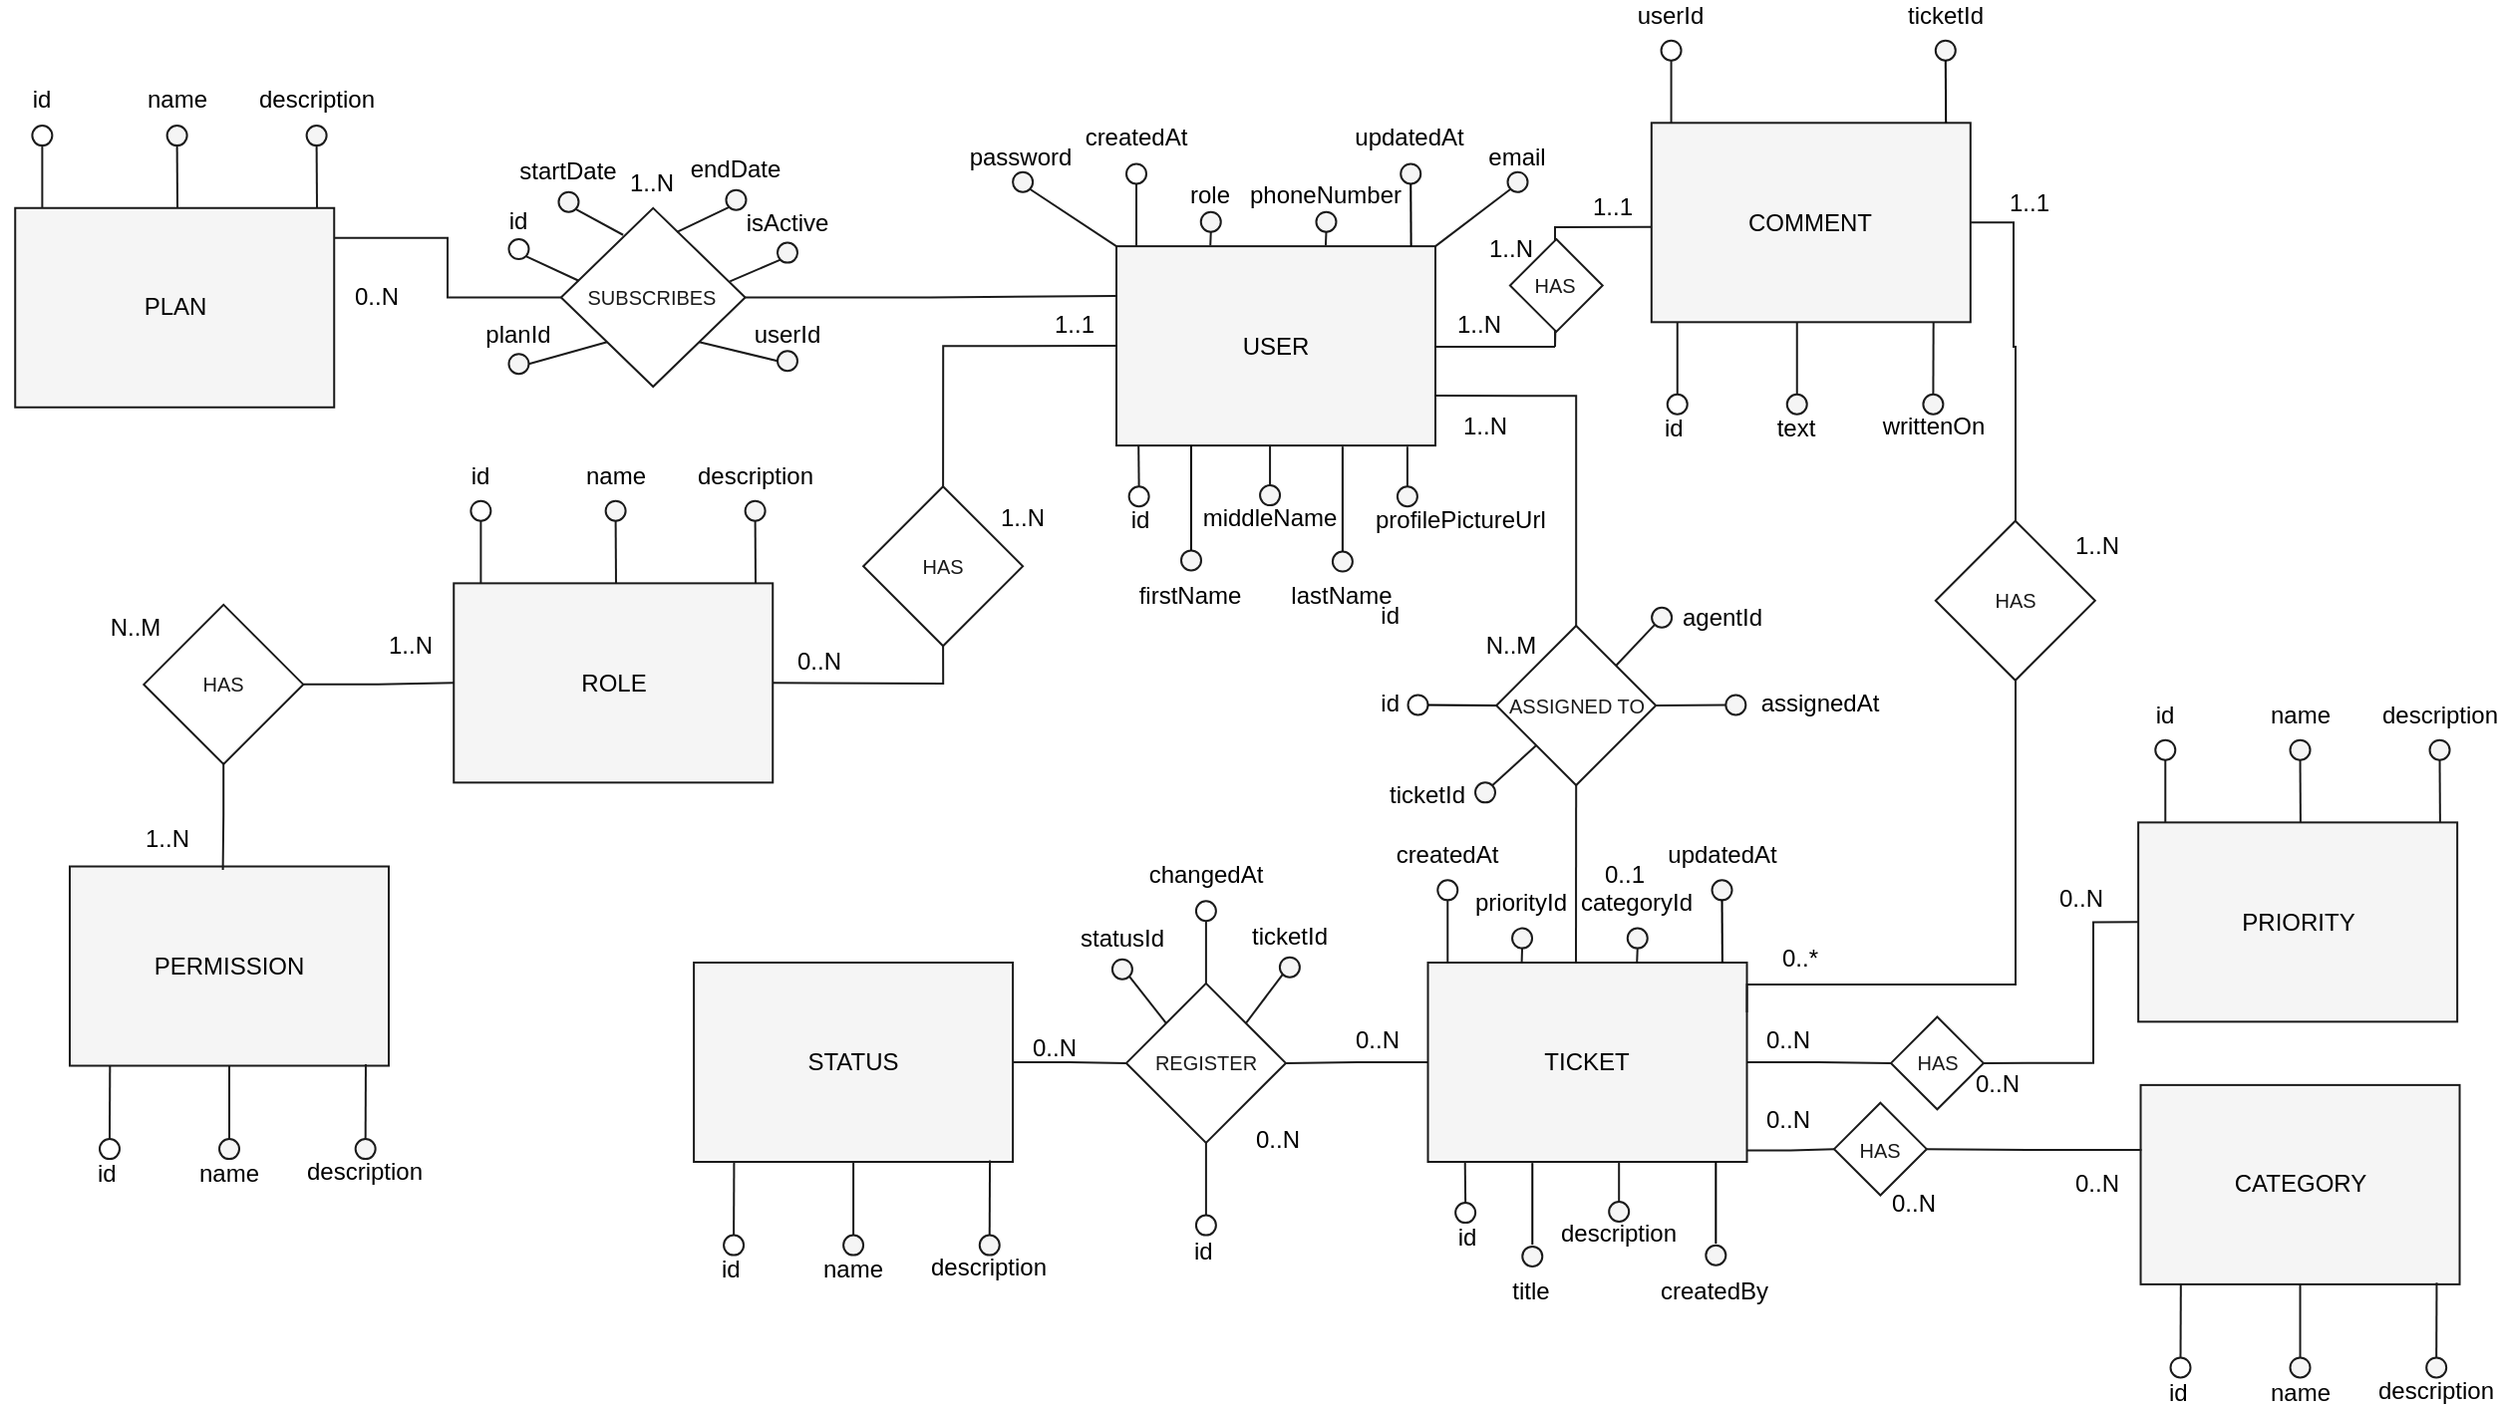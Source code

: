 <mxfile version="22.0.0" type="device">
  <diagram name="Página-1" id="D68TtNsnW2LJjyAZXdDu">
    <mxGraphModel dx="1668" dy="1386" grid="1" gridSize="10" guides="1" tooltips="1" connect="1" arrows="1" fold="1" page="0" pageScale="1" pageWidth="827" pageHeight="1169" background="#FFFFFF" math="0" shadow="0">
      <root>
        <mxCell id="0" />
        <mxCell id="1" parent="0" />
        <mxCell id="8G4y-F73RXwa5Z3J1X30-61" value="CATEGORY" style="rounded=0;whiteSpace=wrap;html=1;fillColor=#f5f5f5;fontColor=#000000;strokeColor=#1A1A1A;align=center;" parent="1" vertex="1">
          <mxGeometry x="1203.76" y="170.44" width="160" height="100" as="geometry" />
        </mxCell>
        <mxCell id="8G4y-F73RXwa5Z3J1X30-62" value="" style="ellipse;whiteSpace=wrap;html=1;align=left;strokeColor=#1A1A1A;" parent="1" vertex="1">
          <mxGeometry x="1218.76" y="307.24" width="10" height="10" as="geometry" />
        </mxCell>
        <mxCell id="8G4y-F73RXwa5Z3J1X30-63" style="edgeStyle=none;curved=1;rounded=0;orthogonalLoop=1;jettySize=auto;html=1;entryX=0.126;entryY=0.997;entryDx=0;entryDy=0;endArrow=none;startSize=14;endSize=14;sourcePerimeterSpacing=8;targetPerimeterSpacing=8;strokeColor=#1A1A1A;endFill=0;fontColor=#000000;align=center;entryPerimeter=0;exitX=0.5;exitY=0;exitDx=0;exitDy=0;" parent="1" source="8G4y-F73RXwa5Z3J1X30-62" target="8G4y-F73RXwa5Z3J1X30-61" edge="1">
          <mxGeometry relative="1" as="geometry">
            <mxPoint x="1223.76" y="327.24" as="sourcePoint" />
            <mxPoint x="1223.6" y="227.08" as="targetPoint" />
          </mxGeometry>
        </mxCell>
        <mxCell id="8G4y-F73RXwa5Z3J1X30-64" value="id" style="text;strokeColor=none;fillColor=none;html=1;align=left;verticalAlign=middle;whiteSpace=wrap;rounded=0;fontColor=#000000;" parent="1" vertex="1">
          <mxGeometry x="1215.67" y="320" width="16.19" height="9.12" as="geometry" />
        </mxCell>
        <mxCell id="8G4y-F73RXwa5Z3J1X30-66" value="name" style="text;strokeColor=none;fillColor=none;html=1;align=center;verticalAlign=middle;whiteSpace=wrap;rounded=0;fontColor=#000000;" parent="1" vertex="1">
          <mxGeometry x="1262.57" y="320" width="42.38" height="9.12" as="geometry" />
        </mxCell>
        <mxCell id="8G4y-F73RXwa5Z3J1X30-69" value="" style="ellipse;whiteSpace=wrap;html=1;align=left;strokeColor=#1A1A1A;fillColor=#f5f5f5;fontColor=#333333;" parent="1" vertex="1">
          <mxGeometry x="1278.76" y="307.24" width="10" height="10" as="geometry" />
        </mxCell>
        <mxCell id="8G4y-F73RXwa5Z3J1X30-70" style="edgeStyle=none;curved=1;rounded=0;orthogonalLoop=1;jettySize=auto;html=1;entryX=0.5;entryY=1;entryDx=0;entryDy=0;endArrow=none;startSize=14;endSize=14;sourcePerimeterSpacing=8;targetPerimeterSpacing=8;strokeColor=#1A1A1A;endFill=0;fontColor=#000000;align=center;fillColor=#f5f5f5;exitX=0.5;exitY=0;exitDx=0;exitDy=0;" parent="1" source="8G4y-F73RXwa5Z3J1X30-69" target="8G4y-F73RXwa5Z3J1X30-61" edge="1">
          <mxGeometry relative="1" as="geometry">
            <mxPoint x="1293.33" y="371" as="sourcePoint" />
            <mxPoint x="1293.52" y="331" as="targetPoint" />
          </mxGeometry>
        </mxCell>
        <mxCell id="8G4y-F73RXwa5Z3J1X30-74" value="description" style="text;strokeColor=none;fillColor=none;html=1;align=center;verticalAlign=middle;whiteSpace=wrap;rounded=0;fontColor=#000000;" parent="1" vertex="1">
          <mxGeometry x="1330.9" y="319.12" width="42.38" height="9.12" as="geometry" />
        </mxCell>
        <mxCell id="8G4y-F73RXwa5Z3J1X30-75" value="" style="ellipse;whiteSpace=wrap;html=1;align=left;strokeColor=#1A1A1A;fillColor=#f5f5f5;fontColor=#333333;" parent="1" vertex="1">
          <mxGeometry x="1347.09" y="307.24" width="10" height="10" as="geometry" />
        </mxCell>
        <mxCell id="8G4y-F73RXwa5Z3J1X30-76" style="edgeStyle=none;curved=1;rounded=0;orthogonalLoop=1;jettySize=auto;html=1;entryX=0.928;entryY=0.992;entryDx=0;entryDy=0;endArrow=none;startSize=14;endSize=14;sourcePerimeterSpacing=8;targetPerimeterSpacing=8;strokeColor=#1A1A1A;endFill=0;fontColor=#000000;align=center;entryPerimeter=0;exitX=0.5;exitY=0;exitDx=0;exitDy=0;" parent="1" source="8G4y-F73RXwa5Z3J1X30-75" target="8G4y-F73RXwa5Z3J1X30-61" edge="1">
          <mxGeometry relative="1" as="geometry">
            <mxPoint x="1352.09" y="319.24" as="sourcePoint" />
            <mxPoint x="1351.55" y="217.78" as="targetPoint" />
          </mxGeometry>
        </mxCell>
        <mxCell id="6UiGl61B0s6jCJvGBx9i-12" value="PRIORITY" style="rounded=0;whiteSpace=wrap;html=1;fillColor=#f5f5f5;fontColor=#000000;strokeColor=#1A1A1A;align=center;" parent="1" vertex="1">
          <mxGeometry x="1202.57" y="38.68" width="160" height="100" as="geometry" />
        </mxCell>
        <mxCell id="6UiGl61B0s6jCJvGBx9i-13" value="" style="ellipse;whiteSpace=wrap;html=1;align=left;strokeColor=#1A1A1A;" parent="1" vertex="1">
          <mxGeometry x="1211.14" y="-2.64" width="10" height="10" as="geometry" />
        </mxCell>
        <mxCell id="6UiGl61B0s6jCJvGBx9i-14" style="edgeStyle=none;curved=1;rounded=0;orthogonalLoop=1;jettySize=auto;html=1;endArrow=none;startSize=14;endSize=14;sourcePerimeterSpacing=8;targetPerimeterSpacing=8;strokeColor=#1A1A1A;endFill=0;fontColor=#000000;align=center;entryX=0.5;entryY=0;entryDx=0;entryDy=0;exitX=0.5;exitY=1;exitDx=0;exitDy=0;" parent="1" source="6UiGl61B0s6jCJvGBx9i-13" edge="1">
          <mxGeometry relative="1" as="geometry">
            <mxPoint x="1097.3" y="66.92" as="sourcePoint" />
            <mxPoint x="1216.14" y="38.68" as="targetPoint" />
          </mxGeometry>
        </mxCell>
        <mxCell id="6UiGl61B0s6jCJvGBx9i-15" value="id" style="text;strokeColor=none;fillColor=none;html=1;align=center;verticalAlign=middle;whiteSpace=wrap;rounded=0;fontColor=#000000;" parent="1" vertex="1">
          <mxGeometry x="1194.95" y="-20.0" width="42.38" height="9.12" as="geometry" />
        </mxCell>
        <mxCell id="6UiGl61B0s6jCJvGBx9i-16" value="" style="ellipse;whiteSpace=wrap;html=1;align=left;strokeColor=#1A1A1A;fillColor=#f5f5f5;fontColor=#333333;" parent="1" vertex="1">
          <mxGeometry x="1348.76" y="-2.64" width="10" height="10" as="geometry" />
        </mxCell>
        <mxCell id="6UiGl61B0s6jCJvGBx9i-17" style="edgeStyle=none;curved=1;rounded=0;orthogonalLoop=1;jettySize=auto;html=1;endArrow=none;startSize=14;endSize=14;sourcePerimeterSpacing=8;targetPerimeterSpacing=8;strokeColor=#1A1A1A;endFill=0;fontColor=#000000;align=center;entryX=0.148;entryY=0;entryDx=0;entryDy=0;entryPerimeter=0;exitX=0.5;exitY=1;exitDx=0;exitDy=0;" parent="1" source="6UiGl61B0s6jCJvGBx9i-16" edge="1">
          <mxGeometry relative="1" as="geometry">
            <mxPoint x="1353.73" y="-2.2" as="sourcePoint" />
            <mxPoint x="1353.95" y="38.68" as="targetPoint" />
          </mxGeometry>
        </mxCell>
        <mxCell id="6UiGl61B0s6jCJvGBx9i-18" value="description" style="text;strokeColor=none;fillColor=none;html=1;align=center;verticalAlign=middle;whiteSpace=wrap;rounded=0;fontColor=#000000;" parent="1" vertex="1">
          <mxGeometry x="1332.57" y="-20.0" width="42.38" height="9.12" as="geometry" />
        </mxCell>
        <mxCell id="6UiGl61B0s6jCJvGBx9i-19" value="" style="ellipse;whiteSpace=wrap;html=1;align=left;strokeColor=#1A1A1A;fillColor=#f5f5f5;fontColor=#333333;" parent="1" vertex="1">
          <mxGeometry x="1278.76" y="-2.64" width="10" height="10" as="geometry" />
        </mxCell>
        <mxCell id="6UiGl61B0s6jCJvGBx9i-20" style="edgeStyle=none;curved=1;rounded=0;orthogonalLoop=1;jettySize=auto;html=1;endArrow=none;startSize=14;endSize=14;sourcePerimeterSpacing=8;targetPerimeterSpacing=8;strokeColor=#1A1A1A;endFill=0;fontColor=#000000;align=center;entryX=0.148;entryY=0;entryDx=0;entryDy=0;entryPerimeter=0;exitX=0.5;exitY=1;exitDx=0;exitDy=0;" parent="1" source="6UiGl61B0s6jCJvGBx9i-19" edge="1">
          <mxGeometry relative="1" as="geometry">
            <mxPoint x="1283.73" y="-2.2" as="sourcePoint" />
            <mxPoint x="1283.95" y="38.68" as="targetPoint" />
          </mxGeometry>
        </mxCell>
        <mxCell id="6UiGl61B0s6jCJvGBx9i-21" value="name" style="text;strokeColor=none;fillColor=none;html=1;align=center;verticalAlign=middle;whiteSpace=wrap;rounded=0;fontColor=#000000;" parent="1" vertex="1">
          <mxGeometry x="1262.57" y="-20.0" width="42.38" height="9.12" as="geometry" />
        </mxCell>
        <mxCell id="6UiGl61B0s6jCJvGBx9i-22" value="TICKET" style="rounded=0;whiteSpace=wrap;html=1;fillColor=#f5f5f5;fontColor=#000000;strokeColor=#1A1A1A;align=center;" parent="1" vertex="1">
          <mxGeometry x="846.26" y="109" width="160" height="100" as="geometry" />
        </mxCell>
        <mxCell id="6UiGl61B0s6jCJvGBx9i-24" value="PERMISSION" style="rounded=0;whiteSpace=wrap;html=1;fillColor=#f5f5f5;fontColor=#000000;strokeColor=#1A1A1A;align=center;" parent="1" vertex="1">
          <mxGeometry x="165" y="60.76" width="160" height="100" as="geometry" />
        </mxCell>
        <mxCell id="6UiGl61B0s6jCJvGBx9i-25" value="" style="ellipse;whiteSpace=wrap;html=1;align=left;strokeColor=#1A1A1A;" parent="1" vertex="1">
          <mxGeometry x="180" y="197.56" width="10" height="10" as="geometry" />
        </mxCell>
        <mxCell id="6UiGl61B0s6jCJvGBx9i-26" style="edgeStyle=none;curved=1;rounded=0;orthogonalLoop=1;jettySize=auto;html=1;entryX=0.126;entryY=0.997;entryDx=0;entryDy=0;endArrow=none;startSize=14;endSize=14;sourcePerimeterSpacing=8;targetPerimeterSpacing=8;strokeColor=#1A1A1A;endFill=0;fontColor=#000000;align=center;entryPerimeter=0;exitX=0.5;exitY=0;exitDx=0;exitDy=0;" parent="1" source="6UiGl61B0s6jCJvGBx9i-25" target="6UiGl61B0s6jCJvGBx9i-24" edge="1">
          <mxGeometry relative="1" as="geometry">
            <mxPoint x="185" y="217.56" as="sourcePoint" />
            <mxPoint x="184.84" y="117.4" as="targetPoint" />
          </mxGeometry>
        </mxCell>
        <mxCell id="6UiGl61B0s6jCJvGBx9i-27" value="id" style="text;strokeColor=none;fillColor=none;html=1;align=left;verticalAlign=middle;whiteSpace=wrap;rounded=0;fontColor=#000000;" parent="1" vertex="1">
          <mxGeometry x="176.91" y="210.32" width="16.19" height="9.12" as="geometry" />
        </mxCell>
        <mxCell id="6UiGl61B0s6jCJvGBx9i-28" value="name" style="text;strokeColor=none;fillColor=none;html=1;align=center;verticalAlign=middle;whiteSpace=wrap;rounded=0;fontColor=#000000;" parent="1" vertex="1">
          <mxGeometry x="223.81" y="210.32" width="42.38" height="9.12" as="geometry" />
        </mxCell>
        <mxCell id="6UiGl61B0s6jCJvGBx9i-29" value="" style="ellipse;whiteSpace=wrap;html=1;align=left;strokeColor=#1A1A1A;fillColor=#f5f5f5;fontColor=#333333;" parent="1" vertex="1">
          <mxGeometry x="240" y="197.56" width="10" height="10" as="geometry" />
        </mxCell>
        <mxCell id="6UiGl61B0s6jCJvGBx9i-30" style="edgeStyle=none;curved=1;rounded=0;orthogonalLoop=1;jettySize=auto;html=1;entryX=0.5;entryY=1;entryDx=0;entryDy=0;endArrow=none;startSize=14;endSize=14;sourcePerimeterSpacing=8;targetPerimeterSpacing=8;strokeColor=#1A1A1A;endFill=0;fontColor=#000000;align=center;fillColor=#f5f5f5;exitX=0.5;exitY=0;exitDx=0;exitDy=0;" parent="1" source="6UiGl61B0s6jCJvGBx9i-29" target="6UiGl61B0s6jCJvGBx9i-24" edge="1">
          <mxGeometry relative="1" as="geometry">
            <mxPoint x="254.57" y="261.32" as="sourcePoint" />
            <mxPoint x="254.76" y="221.32" as="targetPoint" />
          </mxGeometry>
        </mxCell>
        <mxCell id="6UiGl61B0s6jCJvGBx9i-31" value="description" style="text;strokeColor=none;fillColor=none;html=1;align=center;verticalAlign=middle;whiteSpace=wrap;rounded=0;fontColor=#000000;" parent="1" vertex="1">
          <mxGeometry x="292.14" y="209.44" width="42.38" height="9.12" as="geometry" />
        </mxCell>
        <mxCell id="6UiGl61B0s6jCJvGBx9i-32" value="" style="ellipse;whiteSpace=wrap;html=1;align=left;strokeColor=#1A1A1A;fillColor=#f5f5f5;fontColor=#333333;" parent="1" vertex="1">
          <mxGeometry x="308.33" y="197.56" width="10" height="10" as="geometry" />
        </mxCell>
        <mxCell id="6UiGl61B0s6jCJvGBx9i-33" style="edgeStyle=none;curved=1;rounded=0;orthogonalLoop=1;jettySize=auto;html=1;entryX=0.928;entryY=0.992;entryDx=0;entryDy=0;endArrow=none;startSize=14;endSize=14;sourcePerimeterSpacing=8;targetPerimeterSpacing=8;strokeColor=#1A1A1A;endFill=0;fontColor=#000000;align=center;entryPerimeter=0;exitX=0.5;exitY=0;exitDx=0;exitDy=0;" parent="1" source="6UiGl61B0s6jCJvGBx9i-32" target="6UiGl61B0s6jCJvGBx9i-24" edge="1">
          <mxGeometry relative="1" as="geometry">
            <mxPoint x="313.33" y="209.56" as="sourcePoint" />
            <mxPoint x="312.79" y="108.1" as="targetPoint" />
          </mxGeometry>
        </mxCell>
        <mxCell id="6UiGl61B0s6jCJvGBx9i-35" value="USER" style="rounded=0;whiteSpace=wrap;html=1;fillColor=#f5f5f5;fontColor=#000000;strokeColor=#1A1A1A;align=center;" parent="1" vertex="1">
          <mxGeometry x="690.0" y="-250.44" width="160" height="100" as="geometry" />
        </mxCell>
        <mxCell id="6UiGl61B0s6jCJvGBx9i-38" value="ROLE" style="rounded=0;whiteSpace=wrap;html=1;fillColor=#f5f5f5;fontColor=#000000;strokeColor=#1A1A1A;align=center;" parent="1" vertex="1">
          <mxGeometry x="357.62" y="-81.32" width="160" height="100" as="geometry" />
        </mxCell>
        <mxCell id="6UiGl61B0s6jCJvGBx9i-39" value="" style="ellipse;whiteSpace=wrap;html=1;align=left;strokeColor=#1A1A1A;" parent="1" vertex="1">
          <mxGeometry x="366.19" y="-122.64" width="10" height="10" as="geometry" />
        </mxCell>
        <mxCell id="6UiGl61B0s6jCJvGBx9i-40" style="edgeStyle=none;curved=1;rounded=0;orthogonalLoop=1;jettySize=auto;html=1;endArrow=none;startSize=14;endSize=14;sourcePerimeterSpacing=8;targetPerimeterSpacing=8;strokeColor=#1A1A1A;endFill=0;fontColor=#000000;align=center;entryX=0.5;entryY=0;entryDx=0;entryDy=0;exitX=0.5;exitY=1;exitDx=0;exitDy=0;" parent="1" source="6UiGl61B0s6jCJvGBx9i-39" edge="1">
          <mxGeometry relative="1" as="geometry">
            <mxPoint x="252.35" y="-53.08" as="sourcePoint" />
            <mxPoint x="371.19" y="-81.32" as="targetPoint" />
          </mxGeometry>
        </mxCell>
        <mxCell id="6UiGl61B0s6jCJvGBx9i-41" value="id" style="text;strokeColor=none;fillColor=none;html=1;align=center;verticalAlign=middle;whiteSpace=wrap;rounded=0;fontColor=#000000;" parent="1" vertex="1">
          <mxGeometry x="350.0" y="-140" width="42.38" height="9.12" as="geometry" />
        </mxCell>
        <mxCell id="6UiGl61B0s6jCJvGBx9i-42" value="" style="ellipse;whiteSpace=wrap;html=1;align=left;strokeColor=#1A1A1A;fillColor=#f5f5f5;fontColor=#333333;" parent="1" vertex="1">
          <mxGeometry x="503.81" y="-122.64" width="10" height="10" as="geometry" />
        </mxCell>
        <mxCell id="6UiGl61B0s6jCJvGBx9i-43" style="edgeStyle=none;curved=1;rounded=0;orthogonalLoop=1;jettySize=auto;html=1;endArrow=none;startSize=14;endSize=14;sourcePerimeterSpacing=8;targetPerimeterSpacing=8;strokeColor=#1A1A1A;endFill=0;fontColor=#000000;align=center;entryX=0.148;entryY=0;entryDx=0;entryDy=0;entryPerimeter=0;exitX=0.5;exitY=1;exitDx=0;exitDy=0;" parent="1" source="6UiGl61B0s6jCJvGBx9i-42" edge="1">
          <mxGeometry relative="1" as="geometry">
            <mxPoint x="508.78" y="-122.2" as="sourcePoint" />
            <mxPoint x="509.0" y="-81.32" as="targetPoint" />
          </mxGeometry>
        </mxCell>
        <mxCell id="6UiGl61B0s6jCJvGBx9i-44" value="description" style="text;strokeColor=none;fillColor=none;html=1;align=center;verticalAlign=middle;whiteSpace=wrap;rounded=0;fontColor=#000000;" parent="1" vertex="1">
          <mxGeometry x="487.62" y="-140" width="42.38" height="9.12" as="geometry" />
        </mxCell>
        <mxCell id="6UiGl61B0s6jCJvGBx9i-45" value="" style="ellipse;whiteSpace=wrap;html=1;align=left;strokeColor=#1A1A1A;fillColor=#f5f5f5;fontColor=#333333;" parent="1" vertex="1">
          <mxGeometry x="433.81" y="-122.64" width="10" height="10" as="geometry" />
        </mxCell>
        <mxCell id="6UiGl61B0s6jCJvGBx9i-46" style="edgeStyle=none;curved=1;rounded=0;orthogonalLoop=1;jettySize=auto;html=1;endArrow=none;startSize=14;endSize=14;sourcePerimeterSpacing=8;targetPerimeterSpacing=8;strokeColor=#1A1A1A;endFill=0;fontColor=#000000;align=center;entryX=0.148;entryY=0;entryDx=0;entryDy=0;entryPerimeter=0;exitX=0.5;exitY=1;exitDx=0;exitDy=0;" parent="1" source="6UiGl61B0s6jCJvGBx9i-45" edge="1">
          <mxGeometry relative="1" as="geometry">
            <mxPoint x="438.78" y="-122.2" as="sourcePoint" />
            <mxPoint x="439" y="-81.32" as="targetPoint" />
          </mxGeometry>
        </mxCell>
        <mxCell id="6UiGl61B0s6jCJvGBx9i-47" value="name" style="text;strokeColor=none;fillColor=none;html=1;align=center;verticalAlign=middle;whiteSpace=wrap;rounded=0;fontColor=#000000;" parent="1" vertex="1">
          <mxGeometry x="417.62" y="-140" width="42.38" height="9.12" as="geometry" />
        </mxCell>
        <mxCell id="6UiGl61B0s6jCJvGBx9i-48" value="PLAN" style="rounded=0;whiteSpace=wrap;html=1;fillColor=#f5f5f5;fontColor=#000000;strokeColor=#1A1A1A;align=center;" parent="1" vertex="1">
          <mxGeometry x="137.62" y="-269.62" width="160" height="100" as="geometry" />
        </mxCell>
        <mxCell id="6UiGl61B0s6jCJvGBx9i-49" value="" style="ellipse;whiteSpace=wrap;html=1;align=left;strokeColor=#1A1A1A;" parent="1" vertex="1">
          <mxGeometry x="146.19" y="-310.94" width="10" height="10" as="geometry" />
        </mxCell>
        <mxCell id="6UiGl61B0s6jCJvGBx9i-50" style="edgeStyle=none;curved=1;rounded=0;orthogonalLoop=1;jettySize=auto;html=1;endArrow=none;startSize=14;endSize=14;sourcePerimeterSpacing=8;targetPerimeterSpacing=8;strokeColor=#1A1A1A;endFill=0;fontColor=#000000;align=center;entryX=0.5;entryY=0;entryDx=0;entryDy=0;exitX=0.5;exitY=1;exitDx=0;exitDy=0;" parent="1" source="6UiGl61B0s6jCJvGBx9i-49" edge="1">
          <mxGeometry relative="1" as="geometry">
            <mxPoint x="32.35" y="-241.38" as="sourcePoint" />
            <mxPoint x="151.19" y="-269.62" as="targetPoint" />
          </mxGeometry>
        </mxCell>
        <mxCell id="6UiGl61B0s6jCJvGBx9i-51" value="id" style="text;strokeColor=none;fillColor=none;html=1;align=center;verticalAlign=middle;whiteSpace=wrap;rounded=0;fontColor=#000000;" parent="1" vertex="1">
          <mxGeometry x="130.0" y="-328.3" width="42.38" height="9.12" as="geometry" />
        </mxCell>
        <mxCell id="6UiGl61B0s6jCJvGBx9i-52" value="" style="ellipse;whiteSpace=wrap;html=1;align=left;strokeColor=#1A1A1A;fillColor=#f5f5f5;fontColor=#333333;" parent="1" vertex="1">
          <mxGeometry x="283.81" y="-310.94" width="10" height="10" as="geometry" />
        </mxCell>
        <mxCell id="6UiGl61B0s6jCJvGBx9i-53" style="edgeStyle=none;curved=1;rounded=0;orthogonalLoop=1;jettySize=auto;html=1;endArrow=none;startSize=14;endSize=14;sourcePerimeterSpacing=8;targetPerimeterSpacing=8;strokeColor=#1A1A1A;endFill=0;fontColor=#000000;align=center;entryX=0.148;entryY=0;entryDx=0;entryDy=0;entryPerimeter=0;exitX=0.5;exitY=1;exitDx=0;exitDy=0;" parent="1" source="6UiGl61B0s6jCJvGBx9i-52" edge="1">
          <mxGeometry relative="1" as="geometry">
            <mxPoint x="288.78" y="-310.5" as="sourcePoint" />
            <mxPoint x="289.0" y="-269.62" as="targetPoint" />
          </mxGeometry>
        </mxCell>
        <mxCell id="6UiGl61B0s6jCJvGBx9i-54" value="description" style="text;strokeColor=none;fillColor=none;html=1;align=center;verticalAlign=middle;whiteSpace=wrap;rounded=0;fontColor=#000000;" parent="1" vertex="1">
          <mxGeometry x="267.62" y="-328.3" width="42.38" height="9.12" as="geometry" />
        </mxCell>
        <mxCell id="6UiGl61B0s6jCJvGBx9i-55" value="" style="ellipse;whiteSpace=wrap;html=1;align=left;strokeColor=#1A1A1A;fillColor=#f5f5f5;fontColor=#333333;" parent="1" vertex="1">
          <mxGeometry x="213.81" y="-310.94" width="10" height="10" as="geometry" />
        </mxCell>
        <mxCell id="6UiGl61B0s6jCJvGBx9i-56" style="edgeStyle=none;curved=1;rounded=0;orthogonalLoop=1;jettySize=auto;html=1;endArrow=none;startSize=14;endSize=14;sourcePerimeterSpacing=8;targetPerimeterSpacing=8;strokeColor=#1A1A1A;endFill=0;fontColor=#000000;align=center;entryX=0.148;entryY=0;entryDx=0;entryDy=0;entryPerimeter=0;exitX=0.5;exitY=1;exitDx=0;exitDy=0;" parent="1" source="6UiGl61B0s6jCJvGBx9i-55" edge="1">
          <mxGeometry relative="1" as="geometry">
            <mxPoint x="218.78" y="-310.5" as="sourcePoint" />
            <mxPoint x="219" y="-269.62" as="targetPoint" />
          </mxGeometry>
        </mxCell>
        <mxCell id="6UiGl61B0s6jCJvGBx9i-57" value="name" style="text;strokeColor=none;fillColor=none;html=1;align=center;verticalAlign=middle;whiteSpace=wrap;rounded=0;fontColor=#000000;" parent="1" vertex="1">
          <mxGeometry x="197.62" y="-328.3" width="42.38" height="9.12" as="geometry" />
        </mxCell>
        <mxCell id="6UiGl61B0s6jCJvGBx9i-73" value="" style="ellipse;whiteSpace=wrap;html=1;align=left;strokeColor=#1A1A1A;" parent="1" vertex="1">
          <mxGeometry x="696.31" y="-129.88" width="10" height="10" as="geometry" />
        </mxCell>
        <mxCell id="6UiGl61B0s6jCJvGBx9i-74" style="edgeStyle=none;curved=1;rounded=0;orthogonalLoop=1;jettySize=auto;html=1;entryX=0.124;entryY=0.994;entryDx=0;entryDy=0;endArrow=none;startSize=14;endSize=14;sourcePerimeterSpacing=8;targetPerimeterSpacing=8;strokeColor=#1A1A1A;endFill=0;fontColor=#000000;align=center;entryPerimeter=0;exitX=0.5;exitY=0;exitDx=0;exitDy=0;" parent="1" source="6UiGl61B0s6jCJvGBx9i-73" edge="1">
          <mxGeometry relative="1" as="geometry">
            <mxPoint x="701.31" y="-109.88" as="sourcePoint" />
            <mxPoint x="701.09" y="-150.44" as="targetPoint" />
          </mxGeometry>
        </mxCell>
        <mxCell id="6UiGl61B0s6jCJvGBx9i-75" value="id" style="text;strokeColor=none;fillColor=none;html=1;align=center;verticalAlign=middle;whiteSpace=wrap;rounded=0;fontColor=#000000;" parent="1" vertex="1">
          <mxGeometry x="681.31" y="-117.12" width="42.38" height="9.12" as="geometry" />
        </mxCell>
        <mxCell id="6UiGl61B0s6jCJvGBx9i-76" value="firstName" style="text;strokeColor=none;fillColor=none;html=1;align=center;verticalAlign=middle;whiteSpace=wrap;rounded=0;fontColor=#000000;" parent="1" vertex="1">
          <mxGeometry x="706.31" y="-79.68" width="42.38" height="9.12" as="geometry" />
        </mxCell>
        <mxCell id="6UiGl61B0s6jCJvGBx9i-77" value="middleName" style="text;strokeColor=none;fillColor=none;html=1;align=center;verticalAlign=middle;whiteSpace=wrap;rounded=0;fontColor=#000000;" parent="1" vertex="1">
          <mxGeometry x="745.84" y="-118.68" width="42.38" height="9.12" as="geometry" />
        </mxCell>
        <mxCell id="6UiGl61B0s6jCJvGBx9i-78" value="" style="ellipse;whiteSpace=wrap;html=1;align=left;strokeColor=#1A1A1A;fillColor=#f5f5f5;fontColor=#333333;" parent="1" vertex="1">
          <mxGeometry x="722.5" y="-97.8" width="10" height="10" as="geometry" />
        </mxCell>
        <mxCell id="6UiGl61B0s6jCJvGBx9i-79" style="edgeStyle=none;curved=1;rounded=0;orthogonalLoop=1;jettySize=auto;html=1;entryX=0.124;entryY=0.994;entryDx=0;entryDy=0;endArrow=none;startSize=14;endSize=14;sourcePerimeterSpacing=8;targetPerimeterSpacing=8;strokeColor=#000000;endFill=0;fontColor=#000000;align=center;entryPerimeter=0;exitX=0.5;exitY=0;exitDx=0;exitDy=0;" parent="1" source="6UiGl61B0s6jCJvGBx9i-78" edge="1">
          <mxGeometry relative="1" as="geometry">
            <mxPoint x="727.5" y="-109.44" as="sourcePoint" />
            <mxPoint x="727.5" y="-150.44" as="targetPoint" />
          </mxGeometry>
        </mxCell>
        <mxCell id="6UiGl61B0s6jCJvGBx9i-80" value="" style="ellipse;whiteSpace=wrap;html=1;align=left;strokeColor=#1A1A1A;fillColor=#f5f5f5;fontColor=#333333;" parent="1" vertex="1">
          <mxGeometry x="762.03" y="-130.44" width="10" height="10" as="geometry" />
        </mxCell>
        <mxCell id="6UiGl61B0s6jCJvGBx9i-81" style="edgeStyle=none;curved=1;rounded=0;orthogonalLoop=1;jettySize=auto;html=1;entryX=0.124;entryY=0.994;entryDx=0;entryDy=0;endArrow=none;startSize=14;endSize=14;sourcePerimeterSpacing=8;targetPerimeterSpacing=8;strokeColor=#1A1A1A;endFill=0;fontColor=#000000;align=center;entryPerimeter=0;fillColor=#f5f5f5;exitX=0.5;exitY=0;exitDx=0;exitDy=0;" parent="1" source="6UiGl61B0s6jCJvGBx9i-80" edge="1">
          <mxGeometry relative="1" as="geometry">
            <mxPoint x="766.84" y="-110.44" as="sourcePoint" />
            <mxPoint x="767.03" y="-150.44" as="targetPoint" />
          </mxGeometry>
        </mxCell>
        <mxCell id="6UiGl61B0s6jCJvGBx9i-82" value="lastName" style="text;strokeColor=none;fillColor=none;html=1;align=center;verticalAlign=middle;whiteSpace=wrap;rounded=0;fontColor=#000000;" parent="1" vertex="1">
          <mxGeometry x="782.26" y="-79.12" width="42.38" height="9.12" as="geometry" />
        </mxCell>
        <mxCell id="6UiGl61B0s6jCJvGBx9i-83" value="" style="ellipse;whiteSpace=wrap;html=1;align=left;strokeColor=#1A1A1A;fillColor=#f5f5f5;fontColor=#333333;" parent="1" vertex="1">
          <mxGeometry x="798.45" y="-97.24" width="10" height="10" as="geometry" />
        </mxCell>
        <mxCell id="6UiGl61B0s6jCJvGBx9i-84" style="edgeStyle=none;curved=1;rounded=0;orthogonalLoop=1;jettySize=auto;html=1;entryX=0.124;entryY=0.994;entryDx=0;entryDy=0;endArrow=none;startSize=14;endSize=14;sourcePerimeterSpacing=8;targetPerimeterSpacing=8;strokeColor=#000000;endFill=0;fontColor=#000000;align=center;entryPerimeter=0;exitX=0.5;exitY=0;exitDx=0;exitDy=0;" parent="1" source="6UiGl61B0s6jCJvGBx9i-83" edge="1">
          <mxGeometry relative="1" as="geometry">
            <mxPoint x="803" y="-100" as="sourcePoint" />
            <mxPoint x="803.45" y="-149.88" as="targetPoint" />
          </mxGeometry>
        </mxCell>
        <mxCell id="6UiGl61B0s6jCJvGBx9i-85" value="profilePictureUrl" style="text;strokeColor=none;fillColor=none;html=1;align=left;verticalAlign=middle;whiteSpace=wrap;rounded=0;fontColor=#000000;" parent="1" vertex="1">
          <mxGeometry x="818.45" y="-117.12" width="42.38" height="9.12" as="geometry" />
        </mxCell>
        <mxCell id="6UiGl61B0s6jCJvGBx9i-86" value="" style="ellipse;whiteSpace=wrap;html=1;align=left;strokeColor=#1A1A1A;fillColor=#f5f5f5;fontColor=#333333;" parent="1" vertex="1">
          <mxGeometry x="830.95" y="-129.88" width="10" height="10" as="geometry" />
        </mxCell>
        <mxCell id="6UiGl61B0s6jCJvGBx9i-87" style="edgeStyle=none;curved=1;rounded=0;orthogonalLoop=1;jettySize=auto;html=1;entryX=0.124;entryY=0.994;entryDx=0;entryDy=0;endArrow=none;startSize=14;endSize=14;sourcePerimeterSpacing=8;targetPerimeterSpacing=8;strokeColor=#1A1A1A;endFill=0;fontColor=#000000;align=center;entryPerimeter=0;fillColor=#f5f5f5;exitX=0.5;exitY=0;exitDx=0;exitDy=0;" parent="1" source="6UiGl61B0s6jCJvGBx9i-86" edge="1">
          <mxGeometry relative="1" as="geometry">
            <mxPoint x="835.76" y="-109.88" as="sourcePoint" />
            <mxPoint x="835.95" y="-149.88" as="targetPoint" />
          </mxGeometry>
        </mxCell>
        <mxCell id="6UiGl61B0s6jCJvGBx9i-88" value="" style="ellipse;whiteSpace=wrap;html=1;align=left;strokeColor=#1A1A1A;" parent="1" vertex="1">
          <mxGeometry x="860.07" y="229.56" width="10" height="10" as="geometry" />
        </mxCell>
        <mxCell id="6UiGl61B0s6jCJvGBx9i-89" style="edgeStyle=none;curved=1;rounded=0;orthogonalLoop=1;jettySize=auto;html=1;entryX=0.124;entryY=0.994;entryDx=0;entryDy=0;endArrow=none;startSize=14;endSize=14;sourcePerimeterSpacing=8;targetPerimeterSpacing=8;strokeColor=#1A1A1A;endFill=0;fontColor=#000000;align=center;entryPerimeter=0;exitX=0.5;exitY=0;exitDx=0;exitDy=0;" parent="1" source="6UiGl61B0s6jCJvGBx9i-88" edge="1">
          <mxGeometry relative="1" as="geometry">
            <mxPoint x="865.07" y="249.56" as="sourcePoint" />
            <mxPoint x="864.85" y="209.0" as="targetPoint" />
          </mxGeometry>
        </mxCell>
        <mxCell id="6UiGl61B0s6jCJvGBx9i-90" value="id" style="text;strokeColor=none;fillColor=none;html=1;align=center;verticalAlign=middle;whiteSpace=wrap;rounded=0;fontColor=#000000;" parent="1" vertex="1">
          <mxGeometry x="845.07" y="242.32" width="42.38" height="9.12" as="geometry" />
        </mxCell>
        <mxCell id="6UiGl61B0s6jCJvGBx9i-91" value="title" style="text;strokeColor=none;fillColor=none;html=1;align=center;verticalAlign=middle;whiteSpace=wrap;rounded=0;fontColor=#000000;" parent="1" vertex="1">
          <mxGeometry x="877.45" y="269.56" width="42.38" height="9.12" as="geometry" />
        </mxCell>
        <mxCell id="6UiGl61B0s6jCJvGBx9i-92" value="description" style="text;strokeColor=none;fillColor=none;html=1;align=center;verticalAlign=middle;whiteSpace=wrap;rounded=0;fontColor=#000000;" parent="1" vertex="1">
          <mxGeometry x="920.9" y="240.76" width="42.38" height="9.12" as="geometry" />
        </mxCell>
        <mxCell id="6UiGl61B0s6jCJvGBx9i-93" value="" style="ellipse;whiteSpace=wrap;html=1;align=left;strokeColor=#1A1A1A;fillColor=#f5f5f5;fontColor=#333333;" parent="1" vertex="1">
          <mxGeometry x="893.64" y="251.44" width="10" height="10" as="geometry" />
        </mxCell>
        <mxCell id="6UiGl61B0s6jCJvGBx9i-94" style="edgeStyle=none;curved=1;rounded=0;orthogonalLoop=1;jettySize=auto;html=1;entryX=0.124;entryY=0.994;entryDx=0;entryDy=0;endArrow=none;startSize=14;endSize=14;sourcePerimeterSpacing=8;targetPerimeterSpacing=8;strokeColor=#000000;endFill=0;fontColor=#000000;align=center;entryPerimeter=0;" parent="1" edge="1">
          <mxGeometry relative="1" as="geometry">
            <mxPoint x="898.64" y="250.56" as="sourcePoint" />
            <mxPoint x="898.64" y="209.56" as="targetPoint" />
          </mxGeometry>
        </mxCell>
        <mxCell id="6UiGl61B0s6jCJvGBx9i-95" value="" style="ellipse;whiteSpace=wrap;html=1;align=left;strokeColor=#1A1A1A;fillColor=#f5f5f5;fontColor=#333333;" parent="1" vertex="1">
          <mxGeometry x="937.09" y="229" width="10" height="10" as="geometry" />
        </mxCell>
        <mxCell id="6UiGl61B0s6jCJvGBx9i-96" style="edgeStyle=none;curved=1;rounded=0;orthogonalLoop=1;jettySize=auto;html=1;entryX=0.124;entryY=0.994;entryDx=0;entryDy=0;endArrow=none;startSize=14;endSize=14;sourcePerimeterSpacing=8;targetPerimeterSpacing=8;strokeColor=#1A1A1A;endFill=0;fontColor=#000000;align=center;entryPerimeter=0;fillColor=#f5f5f5;exitX=0.5;exitY=0;exitDx=0;exitDy=0;" parent="1" source="6UiGl61B0s6jCJvGBx9i-95" edge="1">
          <mxGeometry relative="1" as="geometry">
            <mxPoint x="941.9" y="249" as="sourcePoint" />
            <mxPoint x="942.09" y="209" as="targetPoint" />
          </mxGeometry>
        </mxCell>
        <mxCell id="6UiGl61B0s6jCJvGBx9i-97" value="createdBy" style="text;strokeColor=none;fillColor=none;html=1;align=center;verticalAlign=middle;whiteSpace=wrap;rounded=0;fontColor=#000000;" parent="1" vertex="1">
          <mxGeometry x="969.48" y="269" width="42.38" height="9.12" as="geometry" />
        </mxCell>
        <mxCell id="6UiGl61B0s6jCJvGBx9i-98" value="" style="ellipse;whiteSpace=wrap;html=1;align=left;strokeColor=#1A1A1A;fillColor=#f5f5f5;fontColor=#333333;" parent="1" vertex="1">
          <mxGeometry x="985.67" y="250.88" width="10" height="10" as="geometry" />
        </mxCell>
        <mxCell id="6UiGl61B0s6jCJvGBx9i-99" style="edgeStyle=none;curved=1;rounded=0;orthogonalLoop=1;jettySize=auto;html=1;entryX=0.124;entryY=0.994;entryDx=0;entryDy=0;endArrow=none;startSize=14;endSize=14;sourcePerimeterSpacing=8;targetPerimeterSpacing=8;strokeColor=#000000;endFill=0;fontColor=#000000;align=center;entryPerimeter=0;" parent="1" edge="1">
          <mxGeometry relative="1" as="geometry">
            <mxPoint x="990.67" y="250" as="sourcePoint" />
            <mxPoint x="990.67" y="209" as="targetPoint" />
          </mxGeometry>
        </mxCell>
        <mxCell id="6UiGl61B0s6jCJvGBx9i-103" value="" style="ellipse;whiteSpace=wrap;html=1;align=left;strokeColor=#1A1A1A;fillColor=#ffffff;" parent="1" vertex="1">
          <mxGeometry x="851.14" y="67.68" width="10" height="10" as="geometry" />
        </mxCell>
        <mxCell id="6UiGl61B0s6jCJvGBx9i-104" style="edgeStyle=none;curved=1;rounded=0;orthogonalLoop=1;jettySize=auto;html=1;endArrow=none;startSize=14;endSize=14;sourcePerimeterSpacing=8;targetPerimeterSpacing=8;strokeColor=#1A1A1A;endFill=0;fontColor=#000000;align=center;entryX=0.5;entryY=0;entryDx=0;entryDy=0;exitX=0.5;exitY=1;exitDx=0;exitDy=0;" parent="1" source="6UiGl61B0s6jCJvGBx9i-103" edge="1">
          <mxGeometry relative="1" as="geometry">
            <mxPoint x="737.3" y="137.24" as="sourcePoint" />
            <mxPoint x="856.14" y="109.0" as="targetPoint" />
          </mxGeometry>
        </mxCell>
        <mxCell id="6UiGl61B0s6jCJvGBx9i-105" value="createdAt" style="text;strokeColor=none;fillColor=none;html=1;align=center;verticalAlign=middle;whiteSpace=wrap;rounded=0;fontColor=#000000;" parent="1" vertex="1">
          <mxGeometry x="834.95" y="50.32" width="42.38" height="9.12" as="geometry" />
        </mxCell>
        <mxCell id="6UiGl61B0s6jCJvGBx9i-106" value="" style="ellipse;whiteSpace=wrap;html=1;align=left;strokeColor=#1A1A1A;fillColor=#f5f5f5;fontColor=#333333;" parent="1" vertex="1">
          <mxGeometry x="988.76" y="67.68" width="10" height="10" as="geometry" />
        </mxCell>
        <mxCell id="6UiGl61B0s6jCJvGBx9i-107" style="edgeStyle=none;curved=1;rounded=0;orthogonalLoop=1;jettySize=auto;html=1;endArrow=none;startSize=14;endSize=14;sourcePerimeterSpacing=8;targetPerimeterSpacing=8;strokeColor=#000000;endFill=0;fontColor=#000000;align=center;entryX=0.148;entryY=0;entryDx=0;entryDy=0;entryPerimeter=0;exitX=0.5;exitY=1;exitDx=0;exitDy=0;" parent="1" source="6UiGl61B0s6jCJvGBx9i-106" edge="1">
          <mxGeometry relative="1" as="geometry">
            <mxPoint x="993.73" y="68.12" as="sourcePoint" />
            <mxPoint x="993.95" y="109" as="targetPoint" />
          </mxGeometry>
        </mxCell>
        <mxCell id="6UiGl61B0s6jCJvGBx9i-108" value="updatedAt" style="text;strokeColor=none;fillColor=none;html=1;align=center;verticalAlign=middle;whiteSpace=wrap;rounded=0;fontColor=#000000;" parent="1" vertex="1">
          <mxGeometry x="972.57" y="50.32" width="42.38" height="9.12" as="geometry" />
        </mxCell>
        <mxCell id="6UiGl61B0s6jCJvGBx9i-109" value="" style="ellipse;whiteSpace=wrap;html=1;align=left;strokeColor=#1A1A1A;fillColor=#f5f5f5;fontColor=#333333;" parent="1" vertex="1">
          <mxGeometry x="888.52" y="91.8" width="10" height="10" as="geometry" />
        </mxCell>
        <mxCell id="6UiGl61B0s6jCJvGBx9i-110" style="edgeStyle=none;curved=1;rounded=0;orthogonalLoop=1;jettySize=auto;html=1;endArrow=none;startSize=14;endSize=14;sourcePerimeterSpacing=8;targetPerimeterSpacing=8;strokeColor=#1A1A1A;endFill=0;fontColor=#000000;align=center;entryX=0.294;entryY=0;entryDx=0;entryDy=0;entryPerimeter=0;exitX=0.5;exitY=1;exitDx=0;exitDy=0;" parent="1" source="6UiGl61B0s6jCJvGBx9i-109" target="6UiGl61B0s6jCJvGBx9i-22" edge="1">
          <mxGeometry relative="1" as="geometry">
            <mxPoint x="893.49" y="92.24" as="sourcePoint" />
            <mxPoint x="893.71" y="133.12" as="targetPoint" />
          </mxGeometry>
        </mxCell>
        <mxCell id="6UiGl61B0s6jCJvGBx9i-111" value="priorityId" style="text;strokeColor=none;fillColor=none;html=1;align=center;verticalAlign=middle;whiteSpace=wrap;rounded=0;fontColor=#000000;" parent="1" vertex="1">
          <mxGeometry x="872.33" y="74.44" width="42.38" height="9.12" as="geometry" />
        </mxCell>
        <mxCell id="6UiGl61B0s6jCJvGBx9i-112" value="" style="ellipse;whiteSpace=wrap;html=1;align=left;strokeColor=#1A1A1A;fillColor=#f5f5f5;fontColor=#333333;" parent="1" vertex="1">
          <mxGeometry x="946.38" y="91.8" width="10" height="10" as="geometry" />
        </mxCell>
        <mxCell id="6UiGl61B0s6jCJvGBx9i-113" style="edgeStyle=none;curved=1;rounded=0;orthogonalLoop=1;jettySize=auto;html=1;endArrow=none;startSize=14;endSize=14;sourcePerimeterSpacing=8;targetPerimeterSpacing=8;strokeColor=#1A1A1A;endFill=0;fontColor=#000000;align=center;entryX=0.294;entryY=0;entryDx=0;entryDy=0;entryPerimeter=0;exitX=0.5;exitY=1;exitDx=0;exitDy=0;" parent="1" source="6UiGl61B0s6jCJvGBx9i-112" edge="1">
          <mxGeometry relative="1" as="geometry">
            <mxPoint x="951.35" y="92.24" as="sourcePoint" />
            <mxPoint x="951.12" y="108.56" as="targetPoint" />
          </mxGeometry>
        </mxCell>
        <mxCell id="6UiGl61B0s6jCJvGBx9i-114" value="categoryId" style="text;strokeColor=none;fillColor=none;html=1;align=center;verticalAlign=middle;whiteSpace=wrap;rounded=0;fontColor=#000000;" parent="1" vertex="1">
          <mxGeometry x="930.19" y="74.44" width="42.38" height="9.12" as="geometry" />
        </mxCell>
        <mxCell id="6UiGl61B0s6jCJvGBx9i-115" value="" style="ellipse;whiteSpace=wrap;html=1;align=left;strokeColor=#1A1A1A;fillColor=#ffffff;" parent="1" vertex="1">
          <mxGeometry x="695.0" y="-291.76" width="10" height="10" as="geometry" />
        </mxCell>
        <mxCell id="6UiGl61B0s6jCJvGBx9i-116" style="edgeStyle=none;curved=1;rounded=0;orthogonalLoop=1;jettySize=auto;html=1;endArrow=none;startSize=14;endSize=14;sourcePerimeterSpacing=8;targetPerimeterSpacing=8;strokeColor=#1A1A1A;endFill=0;fontColor=#000000;align=center;entryX=0.5;entryY=0;entryDx=0;entryDy=0;exitX=0.5;exitY=1;exitDx=0;exitDy=0;" parent="1" source="6UiGl61B0s6jCJvGBx9i-115" edge="1">
          <mxGeometry relative="1" as="geometry">
            <mxPoint x="581.16" y="-222.2" as="sourcePoint" />
            <mxPoint x="700.0" y="-250.44" as="targetPoint" />
          </mxGeometry>
        </mxCell>
        <mxCell id="6UiGl61B0s6jCJvGBx9i-117" value="createdAt" style="text;strokeColor=none;fillColor=none;html=1;align=center;verticalAlign=middle;whiteSpace=wrap;rounded=0;fontColor=#000000;" parent="1" vertex="1">
          <mxGeometry x="678.81" y="-309.12" width="42.38" height="9.12" as="geometry" />
        </mxCell>
        <mxCell id="6UiGl61B0s6jCJvGBx9i-118" value="" style="ellipse;whiteSpace=wrap;html=1;align=left;strokeColor=#1A1A1A;fillColor=#f5f5f5;fontColor=#333333;" parent="1" vertex="1">
          <mxGeometry x="832.62" y="-291.76" width="10" height="10" as="geometry" />
        </mxCell>
        <mxCell id="6UiGl61B0s6jCJvGBx9i-119" style="edgeStyle=none;curved=1;rounded=0;orthogonalLoop=1;jettySize=auto;html=1;endArrow=none;startSize=14;endSize=14;sourcePerimeterSpacing=8;targetPerimeterSpacing=8;strokeColor=#000000;endFill=0;fontColor=#000000;align=center;entryX=0.148;entryY=0;entryDx=0;entryDy=0;entryPerimeter=0;exitX=0.5;exitY=1;exitDx=0;exitDy=0;" parent="1" source="6UiGl61B0s6jCJvGBx9i-118" edge="1">
          <mxGeometry relative="1" as="geometry">
            <mxPoint x="837.59" y="-291.32" as="sourcePoint" />
            <mxPoint x="837.81" y="-250.44" as="targetPoint" />
          </mxGeometry>
        </mxCell>
        <mxCell id="6UiGl61B0s6jCJvGBx9i-120" value="updatedAt" style="text;strokeColor=none;fillColor=none;html=1;align=center;verticalAlign=middle;whiteSpace=wrap;rounded=0;fontColor=#000000;" parent="1" vertex="1">
          <mxGeometry x="816.43" y="-309.12" width="42.38" height="9.12" as="geometry" />
        </mxCell>
        <mxCell id="6UiGl61B0s6jCJvGBx9i-121" value="" style="ellipse;whiteSpace=wrap;html=1;align=left;strokeColor=#1A1A1A;fillColor=#f5f5f5;fontColor=#333333;" parent="1" vertex="1">
          <mxGeometry x="732.38" y="-267.64" width="10" height="10" as="geometry" />
        </mxCell>
        <mxCell id="6UiGl61B0s6jCJvGBx9i-122" style="edgeStyle=none;curved=1;rounded=0;orthogonalLoop=1;jettySize=auto;html=1;endArrow=none;startSize=14;endSize=14;sourcePerimeterSpacing=8;targetPerimeterSpacing=8;strokeColor=#1A1A1A;endFill=0;fontColor=#000000;align=center;entryX=0.294;entryY=0;entryDx=0;entryDy=0;entryPerimeter=0;exitX=0.5;exitY=1;exitDx=0;exitDy=0;" parent="1" source="6UiGl61B0s6jCJvGBx9i-121" edge="1">
          <mxGeometry relative="1" as="geometry">
            <mxPoint x="737.35" y="-267.2" as="sourcePoint" />
            <mxPoint x="737.12" y="-250.88" as="targetPoint" />
          </mxGeometry>
        </mxCell>
        <mxCell id="6UiGl61B0s6jCJvGBx9i-123" value="role" style="text;strokeColor=none;fillColor=none;html=1;align=center;verticalAlign=middle;whiteSpace=wrap;rounded=0;fontColor=#000000;" parent="1" vertex="1">
          <mxGeometry x="716.19" y="-280.88" width="42.38" height="9.12" as="geometry" />
        </mxCell>
        <mxCell id="6UiGl61B0s6jCJvGBx9i-124" value="" style="ellipse;whiteSpace=wrap;html=1;align=left;strokeColor=#1A1A1A;fillColor=#f5f5f5;fontColor=#333333;" parent="1" vertex="1">
          <mxGeometry x="790.24" y="-267.64" width="10" height="10" as="geometry" />
        </mxCell>
        <mxCell id="6UiGl61B0s6jCJvGBx9i-125" style="edgeStyle=none;curved=1;rounded=0;orthogonalLoop=1;jettySize=auto;html=1;endArrow=none;startSize=14;endSize=14;sourcePerimeterSpacing=8;targetPerimeterSpacing=8;strokeColor=#1A1A1A;endFill=0;fontColor=#000000;align=center;entryX=0.294;entryY=0;entryDx=0;entryDy=0;entryPerimeter=0;exitX=0.5;exitY=1;exitDx=0;exitDy=0;" parent="1" source="6UiGl61B0s6jCJvGBx9i-124" edge="1">
          <mxGeometry relative="1" as="geometry">
            <mxPoint x="795.21" y="-267.2" as="sourcePoint" />
            <mxPoint x="794.98" y="-250.88" as="targetPoint" />
          </mxGeometry>
        </mxCell>
        <mxCell id="6UiGl61B0s6jCJvGBx9i-126" value="phoneNumber" style="text;strokeColor=none;fillColor=none;html=1;align=center;verticalAlign=middle;whiteSpace=wrap;rounded=0;fontColor=#000000;" parent="1" vertex="1">
          <mxGeometry x="773.81" y="-280.88" width="42.38" height="9.12" as="geometry" />
        </mxCell>
        <mxCell id="6UiGl61B0s6jCJvGBx9i-128" style="rounded=0;orthogonalLoop=1;jettySize=auto;html=1;entryX=1;entryY=0;entryDx=0;entryDy=0;endArrow=none;endFill=0;strokeColor=#1A1A1A;exitX=0;exitY=1;exitDx=0;exitDy=0;" parent="1" source="6UiGl61B0s6jCJvGBx9i-127" target="6UiGl61B0s6jCJvGBx9i-35" edge="1">
          <mxGeometry relative="1" as="geometry">
            <mxPoint x="880.16" y="-229.78" as="sourcePoint" />
            <mxPoint x="850.0" y="-224.72" as="targetPoint" />
          </mxGeometry>
        </mxCell>
        <mxCell id="6UiGl61B0s6jCJvGBx9i-127" value="" style="ellipse;whiteSpace=wrap;html=1;align=left;strokeColor=#1A1A1A;fillColor=#f5f5f5;fontColor=#333333;" parent="1" vertex="1">
          <mxGeometry x="886.26" y="-287.64" width="10" height="10" as="geometry" />
        </mxCell>
        <mxCell id="6UiGl61B0s6jCJvGBx9i-131" value="email" style="text;strokeColor=none;fillColor=none;html=1;align=center;verticalAlign=middle;whiteSpace=wrap;rounded=0;fontColor=#000000;" parent="1" vertex="1">
          <mxGeometry x="870.07" y="-299.71" width="42.38" height="9.12" as="geometry" />
        </mxCell>
        <mxCell id="6UiGl61B0s6jCJvGBx9i-133" style="edgeStyle=orthogonalEdgeStyle;rounded=0;orthogonalLoop=1;jettySize=auto;html=1;exitX=1;exitY=0.5;exitDx=0;exitDy=0;entryX=0;entryY=0.5;entryDx=0;entryDy=0;fontColor=#1A1A1A;endArrow=none;endFill=0;strokeColor=#1A1A1A;" parent="1" source="4lUT4WymGG-tnzOa8VI8-8" target="6UiGl61B0s6jCJvGBx9i-12" edge="1">
          <mxGeometry relative="1" as="geometry">
            <Array as="points">
              <mxPoint x="1180" y="159" />
              <mxPoint x="1180" y="89" />
            </Array>
          </mxGeometry>
        </mxCell>
        <mxCell id="6UiGl61B0s6jCJvGBx9i-136" style="edgeStyle=orthogonalEdgeStyle;rounded=0;orthogonalLoop=1;jettySize=auto;html=1;entryX=0;entryY=0.5;entryDx=0;entryDy=0;strokeColor=#1A1A1A;endArrow=none;endFill=0;" parent="1" source="6UiGl61B0s6jCJvGBx9i-135" target="6UiGl61B0s6jCJvGBx9i-38" edge="1">
          <mxGeometry relative="1" as="geometry" />
        </mxCell>
        <mxCell id="6UiGl61B0s6jCJvGBx9i-135" value="&lt;font style=&quot;font-size: 10px;&quot; color=&quot;#1a1a1a&quot;&gt;HAS&lt;/font&gt;" style="rhombus;whiteSpace=wrap;html=1;fillColor=#FFFFFF;strokeColor=#1A1A1A;" parent="1" vertex="1">
          <mxGeometry x="202.14" y="-70.56" width="80" height="80" as="geometry" />
        </mxCell>
        <mxCell id="6UiGl61B0s6jCJvGBx9i-137" style="edgeStyle=orthogonalEdgeStyle;rounded=0;orthogonalLoop=1;jettySize=auto;html=1;entryX=0.48;entryY=0.017;entryDx=0;entryDy=0;entryPerimeter=0;strokeColor=#1A1A1A;endArrow=none;endFill=0;" parent="1" source="6UiGl61B0s6jCJvGBx9i-135" target="6UiGl61B0s6jCJvGBx9i-24" edge="1">
          <mxGeometry relative="1" as="geometry" />
        </mxCell>
        <mxCell id="6UiGl61B0s6jCJvGBx9i-138" value="&lt;font style=&quot;font-size: 10px;&quot; color=&quot;#1a1a1a&quot;&gt;SUBSCRIBES&lt;/font&gt;" style="rhombus;whiteSpace=wrap;html=1;fillColor=#FFFFFF;strokeColor=#1A1A1A;" parent="1" vertex="1">
          <mxGeometry x="411.43" y="-269.56" width="92.38" height="89.56" as="geometry" />
        </mxCell>
        <mxCell id="6UiGl61B0s6jCJvGBx9i-139" style="edgeStyle=orthogonalEdgeStyle;rounded=0;orthogonalLoop=1;jettySize=auto;html=1;entryX=1.002;entryY=0.15;entryDx=0;entryDy=0;strokeColor=#1A1A1A;endArrow=none;endFill=0;exitX=0;exitY=0.5;exitDx=0;exitDy=0;entryPerimeter=0;" parent="1" source="6UiGl61B0s6jCJvGBx9i-138" target="6UiGl61B0s6jCJvGBx9i-48" edge="1">
          <mxGeometry relative="1" as="geometry">
            <mxPoint x="225" y="49" as="sourcePoint" />
            <mxPoint x="368" y="49" as="targetPoint" />
          </mxGeometry>
        </mxCell>
        <mxCell id="6UiGl61B0s6jCJvGBx9i-140" style="edgeStyle=orthogonalEdgeStyle;rounded=0;orthogonalLoop=1;jettySize=auto;html=1;entryX=0;entryY=0.25;entryDx=0;entryDy=0;strokeColor=#1A1A1A;endArrow=none;endFill=0;exitX=1;exitY=0.5;exitDx=0;exitDy=0;" parent="1" source="6UiGl61B0s6jCJvGBx9i-138" target="6UiGl61B0s6jCJvGBx9i-35" edge="1">
          <mxGeometry relative="1" as="geometry">
            <mxPoint x="421" y="-190" as="sourcePoint" />
            <mxPoint x="262" y="-190" as="targetPoint" />
          </mxGeometry>
        </mxCell>
        <mxCell id="6UiGl61B0s6jCJvGBx9i-151" value="STATUS" style="rounded=0;whiteSpace=wrap;html=1;fillColor=#f5f5f5;fontColor=#000000;strokeColor=#1A1A1A;align=center;" parent="1" vertex="1">
          <mxGeometry x="478.05" y="109" width="160" height="100" as="geometry" />
        </mxCell>
        <mxCell id="6UiGl61B0s6jCJvGBx9i-152" value="" style="ellipse;whiteSpace=wrap;html=1;align=left;strokeColor=#1A1A1A;" parent="1" vertex="1">
          <mxGeometry x="493.05" y="245.8" width="10" height="10" as="geometry" />
        </mxCell>
        <mxCell id="6UiGl61B0s6jCJvGBx9i-153" style="edgeStyle=none;curved=1;rounded=0;orthogonalLoop=1;jettySize=auto;html=1;entryX=0.126;entryY=0.997;entryDx=0;entryDy=0;endArrow=none;startSize=14;endSize=14;sourcePerimeterSpacing=8;targetPerimeterSpacing=8;strokeColor=#1A1A1A;endFill=0;fontColor=#000000;align=center;entryPerimeter=0;exitX=0.5;exitY=0;exitDx=0;exitDy=0;" parent="1" source="6UiGl61B0s6jCJvGBx9i-152" target="6UiGl61B0s6jCJvGBx9i-151" edge="1">
          <mxGeometry relative="1" as="geometry">
            <mxPoint x="498.05" y="265.8" as="sourcePoint" />
            <mxPoint x="497.89" y="165.64" as="targetPoint" />
          </mxGeometry>
        </mxCell>
        <mxCell id="6UiGl61B0s6jCJvGBx9i-154" value="id" style="text;strokeColor=none;fillColor=none;html=1;align=left;verticalAlign=middle;whiteSpace=wrap;rounded=0;fontColor=#000000;" parent="1" vertex="1">
          <mxGeometry x="489.96" y="258.56" width="16.19" height="9.12" as="geometry" />
        </mxCell>
        <mxCell id="6UiGl61B0s6jCJvGBx9i-155" value="name" style="text;strokeColor=none;fillColor=none;html=1;align=center;verticalAlign=middle;whiteSpace=wrap;rounded=0;fontColor=#000000;" parent="1" vertex="1">
          <mxGeometry x="536.86" y="258.56" width="42.38" height="9.12" as="geometry" />
        </mxCell>
        <mxCell id="6UiGl61B0s6jCJvGBx9i-156" value="" style="ellipse;whiteSpace=wrap;html=1;align=left;strokeColor=#1A1A1A;fillColor=#f5f5f5;fontColor=#333333;" parent="1" vertex="1">
          <mxGeometry x="553.05" y="245.8" width="10" height="10" as="geometry" />
        </mxCell>
        <mxCell id="6UiGl61B0s6jCJvGBx9i-157" style="edgeStyle=none;curved=1;rounded=0;orthogonalLoop=1;jettySize=auto;html=1;entryX=0.5;entryY=1;entryDx=0;entryDy=0;endArrow=none;startSize=14;endSize=14;sourcePerimeterSpacing=8;targetPerimeterSpacing=8;strokeColor=#1A1A1A;endFill=0;fontColor=#000000;align=center;fillColor=#f5f5f5;exitX=0.5;exitY=0;exitDx=0;exitDy=0;" parent="1" source="6UiGl61B0s6jCJvGBx9i-156" target="6UiGl61B0s6jCJvGBx9i-151" edge="1">
          <mxGeometry relative="1" as="geometry">
            <mxPoint x="567.62" y="309.56" as="sourcePoint" />
            <mxPoint x="567.81" y="269.56" as="targetPoint" />
          </mxGeometry>
        </mxCell>
        <mxCell id="6UiGl61B0s6jCJvGBx9i-158" value="description" style="text;strokeColor=none;fillColor=none;html=1;align=center;verticalAlign=middle;whiteSpace=wrap;rounded=0;fontColor=#000000;" parent="1" vertex="1">
          <mxGeometry x="605.19" y="257.68" width="42.38" height="9.12" as="geometry" />
        </mxCell>
        <mxCell id="6UiGl61B0s6jCJvGBx9i-159" value="" style="ellipse;whiteSpace=wrap;html=1;align=left;strokeColor=#1A1A1A;fillColor=#f5f5f5;fontColor=#333333;" parent="1" vertex="1">
          <mxGeometry x="621.38" y="245.8" width="10" height="10" as="geometry" />
        </mxCell>
        <mxCell id="6UiGl61B0s6jCJvGBx9i-160" style="edgeStyle=none;curved=1;rounded=0;orthogonalLoop=1;jettySize=auto;html=1;entryX=0.928;entryY=0.992;entryDx=0;entryDy=0;endArrow=none;startSize=14;endSize=14;sourcePerimeterSpacing=8;targetPerimeterSpacing=8;strokeColor=#1A1A1A;endFill=0;fontColor=#000000;align=center;entryPerimeter=0;exitX=0.5;exitY=0;exitDx=0;exitDy=0;" parent="1" source="6UiGl61B0s6jCJvGBx9i-159" target="6UiGl61B0s6jCJvGBx9i-151" edge="1">
          <mxGeometry relative="1" as="geometry">
            <mxPoint x="626.38" y="257.8" as="sourcePoint" />
            <mxPoint x="625.84" y="156.34" as="targetPoint" />
          </mxGeometry>
        </mxCell>
        <mxCell id="6UiGl61B0s6jCJvGBx9i-161" value="&lt;font style=&quot;font-size: 10px;&quot; color=&quot;#1a1a1a&quot;&gt;REGISTER&lt;/font&gt;" style="rhombus;whiteSpace=wrap;html=1;fillColor=#FFFFFF;strokeColor=#1A1A1A;" parent="1" vertex="1">
          <mxGeometry x="694.95" y="119.44" width="80" height="80" as="geometry" />
        </mxCell>
        <mxCell id="6UiGl61B0s6jCJvGBx9i-163" style="edgeStyle=orthogonalEdgeStyle;rounded=0;orthogonalLoop=1;jettySize=auto;html=1;entryX=0;entryY=0.5;entryDx=0;entryDy=0;strokeColor=#1A1A1A;endArrow=none;endFill=0;exitX=1;exitY=0.5;exitDx=0;exitDy=0;" parent="1" source="6UiGl61B0s6jCJvGBx9i-151" target="6UiGl61B0s6jCJvGBx9i-161" edge="1">
          <mxGeometry relative="1" as="geometry">
            <mxPoint x="341.95" y="-21.88" as="sourcePoint" />
            <mxPoint x="484.95" y="-21.88" as="targetPoint" />
          </mxGeometry>
        </mxCell>
        <mxCell id="6UiGl61B0s6jCJvGBx9i-164" style="edgeStyle=orthogonalEdgeStyle;rounded=0;orthogonalLoop=1;jettySize=auto;html=1;entryX=1;entryY=0.5;entryDx=0;entryDy=0;strokeColor=#1A1A1A;endArrow=none;endFill=0;exitX=0;exitY=0.5;exitDx=0;exitDy=0;" parent="1" source="6UiGl61B0s6jCJvGBx9i-22" target="6UiGl61B0s6jCJvGBx9i-161" edge="1">
          <mxGeometry relative="1" as="geometry">
            <mxPoint x="351.95" y="-11.88" as="sourcePoint" />
            <mxPoint x="494.95" y="-11.88" as="targetPoint" />
          </mxGeometry>
        </mxCell>
        <mxCell id="6UiGl61B0s6jCJvGBx9i-167" style="edgeStyle=orthogonalEdgeStyle;rounded=0;orthogonalLoop=1;jettySize=auto;html=1;entryX=0;entryY=0.5;entryDx=0;entryDy=0;strokeColor=#1A1A1A;endArrow=none;endFill=0;exitX=0.5;exitY=0;exitDx=0;exitDy=0;" parent="1" source="4lUT4WymGG-tnzOa8VI8-5" target="6UiGl61B0s6jCJvGBx9i-35" edge="1">
          <mxGeometry relative="1" as="geometry">
            <mxPoint x="524" y="-205" as="sourcePoint" />
            <mxPoint x="540" y="-72.34" as="targetPoint" />
          </mxGeometry>
        </mxCell>
        <mxCell id="6UiGl61B0s6jCJvGBx9i-169" value="COMMENT" style="rounded=0;whiteSpace=wrap;html=1;fillColor=#f5f5f5;fontColor=#000000;strokeColor=#1A1A1A;align=center;" parent="1" vertex="1">
          <mxGeometry x="958.4" y="-312.35" width="160" height="100" as="geometry" />
        </mxCell>
        <mxCell id="6UiGl61B0s6jCJvGBx9i-170" value="" style="ellipse;whiteSpace=wrap;html=1;align=left;strokeColor=#1A1A1A;fillColor=#ffffff;" parent="1" vertex="1">
          <mxGeometry x="963.28" y="-353.67" width="10" height="10" as="geometry" />
        </mxCell>
        <mxCell id="6UiGl61B0s6jCJvGBx9i-171" style="edgeStyle=none;curved=1;rounded=0;orthogonalLoop=1;jettySize=auto;html=1;endArrow=none;startSize=14;endSize=14;sourcePerimeterSpacing=8;targetPerimeterSpacing=8;strokeColor=#1A1A1A;endFill=0;fontColor=#000000;align=center;entryX=0.5;entryY=0;entryDx=0;entryDy=0;exitX=0.5;exitY=1;exitDx=0;exitDy=0;" parent="1" source="6UiGl61B0s6jCJvGBx9i-170" edge="1">
          <mxGeometry relative="1" as="geometry">
            <mxPoint x="849.44" y="-284.11" as="sourcePoint" />
            <mxPoint x="968.28" y="-312.35" as="targetPoint" />
          </mxGeometry>
        </mxCell>
        <mxCell id="6UiGl61B0s6jCJvGBx9i-172" value="userId" style="text;strokeColor=none;fillColor=none;html=1;align=center;verticalAlign=middle;whiteSpace=wrap;rounded=0;fontColor=#000000;" parent="1" vertex="1">
          <mxGeometry x="947.09" y="-371.03" width="42.38" height="9.12" as="geometry" />
        </mxCell>
        <mxCell id="6UiGl61B0s6jCJvGBx9i-173" value="" style="ellipse;whiteSpace=wrap;html=1;align=left;strokeColor=#1A1A1A;fillColor=#f5f5f5;fontColor=#333333;" parent="1" vertex="1">
          <mxGeometry x="1100.9" y="-353.67" width="10" height="10" as="geometry" />
        </mxCell>
        <mxCell id="6UiGl61B0s6jCJvGBx9i-174" style="edgeStyle=none;curved=1;rounded=0;orthogonalLoop=1;jettySize=auto;html=1;endArrow=none;startSize=14;endSize=14;sourcePerimeterSpacing=8;targetPerimeterSpacing=8;strokeColor=#000000;endFill=0;fontColor=#000000;align=center;entryX=0.148;entryY=0;entryDx=0;entryDy=0;entryPerimeter=0;exitX=0.5;exitY=1;exitDx=0;exitDy=0;" parent="1" source="6UiGl61B0s6jCJvGBx9i-173" edge="1">
          <mxGeometry relative="1" as="geometry">
            <mxPoint x="1105.87" y="-353.23" as="sourcePoint" />
            <mxPoint x="1106.09" y="-312.35" as="targetPoint" />
          </mxGeometry>
        </mxCell>
        <mxCell id="6UiGl61B0s6jCJvGBx9i-175" value="ticketId" style="text;strokeColor=none;fillColor=none;html=1;align=center;verticalAlign=middle;whiteSpace=wrap;rounded=0;fontColor=#000000;" parent="1" vertex="1">
          <mxGeometry x="1084.71" y="-371.03" width="42.38" height="9.12" as="geometry" />
        </mxCell>
        <mxCell id="6UiGl61B0s6jCJvGBx9i-191" value="" style="ellipse;whiteSpace=wrap;html=1;align=left;strokeColor=#1A1A1A;" parent="1" vertex="1">
          <mxGeometry x="966.37" y="-176.13" width="10" height="10" as="geometry" />
        </mxCell>
        <mxCell id="6UiGl61B0s6jCJvGBx9i-192" style="edgeStyle=none;curved=1;rounded=0;orthogonalLoop=1;jettySize=auto;html=1;entryX=0.081;entryY=1;entryDx=0;entryDy=0;endArrow=none;startSize=14;endSize=14;sourcePerimeterSpacing=8;targetPerimeterSpacing=8;strokeColor=#1A1A1A;endFill=0;fontColor=#000000;align=center;entryPerimeter=0;exitX=0.5;exitY=0;exitDx=0;exitDy=0;" parent="1" source="6UiGl61B0s6jCJvGBx9i-191" target="6UiGl61B0s6jCJvGBx9i-169" edge="1">
          <mxGeometry relative="1" as="geometry">
            <mxPoint x="971.37" y="-156.13" as="sourcePoint" />
            <mxPoint x="971.37" y="-212.93" as="targetPoint" />
          </mxGeometry>
        </mxCell>
        <mxCell id="6UiGl61B0s6jCJvGBx9i-193" value="id" style="text;strokeColor=none;fillColor=none;html=1;align=left;verticalAlign=middle;whiteSpace=wrap;rounded=0;fontColor=#000000;" parent="1" vertex="1">
          <mxGeometry x="963.28" y="-163.37" width="16.19" height="9.12" as="geometry" />
        </mxCell>
        <mxCell id="6UiGl61B0s6jCJvGBx9i-194" value="text" style="text;strokeColor=none;fillColor=none;html=1;align=center;verticalAlign=middle;whiteSpace=wrap;rounded=0;fontColor=#000000;" parent="1" vertex="1">
          <mxGeometry x="1010.18" y="-163.37" width="42.38" height="9.12" as="geometry" />
        </mxCell>
        <mxCell id="6UiGl61B0s6jCJvGBx9i-195" value="" style="ellipse;whiteSpace=wrap;html=1;align=left;strokeColor=#1A1A1A;fillColor=#f5f5f5;fontColor=#333333;" parent="1" vertex="1">
          <mxGeometry x="1026.37" y="-176.13" width="10" height="10" as="geometry" />
        </mxCell>
        <mxCell id="6UiGl61B0s6jCJvGBx9i-196" style="edgeStyle=none;curved=1;rounded=0;orthogonalLoop=1;jettySize=auto;html=1;entryX=0.456;entryY=1;entryDx=0;entryDy=0;endArrow=none;startSize=14;endSize=14;sourcePerimeterSpacing=8;targetPerimeterSpacing=8;strokeColor=#1A1A1A;endFill=0;fontColor=#000000;align=center;fillColor=#f5f5f5;exitX=0.5;exitY=0;exitDx=0;exitDy=0;entryPerimeter=0;" parent="1" source="6UiGl61B0s6jCJvGBx9i-195" target="6UiGl61B0s6jCJvGBx9i-169" edge="1">
          <mxGeometry relative="1" as="geometry">
            <mxPoint x="1040.94" y="-112.37" as="sourcePoint" />
            <mxPoint x="1031.37" y="-212.93" as="targetPoint" />
          </mxGeometry>
        </mxCell>
        <mxCell id="6UiGl61B0s6jCJvGBx9i-197" value="writtenOn" style="text;strokeColor=none;fillColor=none;html=1;align=center;verticalAlign=middle;whiteSpace=wrap;rounded=0;fontColor=#000000;" parent="1" vertex="1">
          <mxGeometry x="1078.51" y="-164.25" width="42.38" height="9.12" as="geometry" />
        </mxCell>
        <mxCell id="6UiGl61B0s6jCJvGBx9i-198" value="" style="ellipse;whiteSpace=wrap;html=1;align=left;strokeColor=#1A1A1A;fillColor=#f5f5f5;fontColor=#333333;" parent="1" vertex="1">
          <mxGeometry x="1094.7" y="-176.13" width="10" height="10" as="geometry" />
        </mxCell>
        <mxCell id="6UiGl61B0s6jCJvGBx9i-199" style="edgeStyle=none;curved=1;rounded=0;orthogonalLoop=1;jettySize=auto;html=1;entryX=0.884;entryY=0.999;entryDx=0;entryDy=0;endArrow=none;startSize=14;endSize=14;sourcePerimeterSpacing=8;targetPerimeterSpacing=8;strokeColor=#1A1A1A;endFill=0;fontColor=#000000;align=center;entryPerimeter=0;exitX=0.5;exitY=0;exitDx=0;exitDy=0;" parent="1" source="6UiGl61B0s6jCJvGBx9i-198" target="6UiGl61B0s6jCJvGBx9i-169" edge="1">
          <mxGeometry relative="1" as="geometry">
            <mxPoint x="1099.7" y="-164.13" as="sourcePoint" />
            <mxPoint x="1099.37" y="-213.93" as="targetPoint" />
          </mxGeometry>
        </mxCell>
        <mxCell id="6UiGl61B0s6jCJvGBx9i-201" style="rounded=0;orthogonalLoop=1;jettySize=auto;html=1;entryX=0;entryY=0.522;entryDx=0;entryDy=0;strokeColor=#1A1A1A;endArrow=none;endFill=0;entryPerimeter=0;" parent="1" source="4lUT4WymGG-tnzOa8VI8-20" target="6UiGl61B0s6jCJvGBx9i-169" edge="1">
          <mxGeometry relative="1" as="geometry">
            <mxPoint x="850" y="-200" as="sourcePoint" />
            <mxPoint x="700" y="-165" as="targetPoint" />
            <Array as="points">
              <mxPoint x="910" y="-200" />
              <mxPoint x="910" y="-260" />
            </Array>
          </mxGeometry>
        </mxCell>
        <mxCell id="6UiGl61B0s6jCJvGBx9i-207" value="" style="ellipse;whiteSpace=wrap;html=1;align=left;strokeColor=#1A1A1A;" parent="1" vertex="1">
          <mxGeometry x="385.24" y="-253.96" width="10" height="10" as="geometry" />
        </mxCell>
        <mxCell id="6UiGl61B0s6jCJvGBx9i-208" style="edgeStyle=none;curved=1;rounded=0;orthogonalLoop=1;jettySize=auto;html=1;endArrow=none;startSize=14;endSize=14;sourcePerimeterSpacing=8;targetPerimeterSpacing=8;strokeColor=#1A1A1A;endFill=0;fontColor=#000000;align=center;entryX=0.096;entryY=0.407;entryDx=0;entryDy=0;exitX=1;exitY=1;exitDx=0;exitDy=0;entryPerimeter=0;" parent="1" source="6UiGl61B0s6jCJvGBx9i-207" target="6UiGl61B0s6jCJvGBx9i-138" edge="1">
          <mxGeometry relative="1" as="geometry">
            <mxPoint x="271.4" y="-201.76" as="sourcePoint" />
            <mxPoint x="390.24" y="-230.0" as="targetPoint" />
          </mxGeometry>
        </mxCell>
        <mxCell id="6UiGl61B0s6jCJvGBx9i-209" value="id" style="text;strokeColor=none;fillColor=none;html=1;align=center;verticalAlign=middle;whiteSpace=wrap;rounded=0;fontColor=#000000;" parent="1" vertex="1">
          <mxGeometry x="369.05" y="-267.2" width="42.38" height="9.12" as="geometry" />
        </mxCell>
        <mxCell id="6UiGl61B0s6jCJvGBx9i-210" value="" style="ellipse;whiteSpace=wrap;html=1;align=left;strokeColor=#1A1A1A;fillColor=#f5f5f5;fontColor=#333333;" parent="1" vertex="1">
          <mxGeometry x="520" y="-252.2" width="10" height="10" as="geometry" />
        </mxCell>
        <mxCell id="6UiGl61B0s6jCJvGBx9i-211" style="edgeStyle=none;curved=1;rounded=0;orthogonalLoop=1;jettySize=auto;html=1;endArrow=none;startSize=14;endSize=14;sourcePerimeterSpacing=8;targetPerimeterSpacing=8;strokeColor=#1A1A1A;endFill=0;fontColor=#000000;align=center;entryX=0.917;entryY=0.41;entryDx=0;entryDy=0;exitX=0;exitY=1;exitDx=0;exitDy=0;entryPerimeter=0;" parent="1" source="6UiGl61B0s6jCJvGBx9i-210" target="6UiGl61B0s6jCJvGBx9i-138" edge="1">
          <mxGeometry relative="1" as="geometry">
            <mxPoint x="524.97" y="-251.76" as="sourcePoint" />
            <mxPoint x="525.38" y="-209.56" as="targetPoint" />
          </mxGeometry>
        </mxCell>
        <mxCell id="6UiGl61B0s6jCJvGBx9i-212" value="isActive" style="text;strokeColor=none;fillColor=none;html=1;align=center;verticalAlign=middle;whiteSpace=wrap;rounded=0;fontColor=#000000;" parent="1" vertex="1">
          <mxGeometry x="503.81" y="-266.76" width="42.38" height="9.12" as="geometry" />
        </mxCell>
        <mxCell id="6UiGl61B0s6jCJvGBx9i-213" value="" style="ellipse;whiteSpace=wrap;html=1;align=left;strokeColor=#1A1A1A;fillColor=#f5f5f5;fontColor=#333333;" parent="1" vertex="1">
          <mxGeometry x="494.24" y="-278.64" width="10" height="10" as="geometry" />
        </mxCell>
        <mxCell id="6UiGl61B0s6jCJvGBx9i-214" style="edgeStyle=none;curved=1;rounded=0;orthogonalLoop=1;jettySize=auto;html=1;endArrow=none;startSize=14;endSize=14;sourcePerimeterSpacing=8;targetPerimeterSpacing=8;strokeColor=#1A1A1A;endFill=0;fontColor=#000000;align=center;entryX=0.629;entryY=0.134;entryDx=0;entryDy=0;exitX=0;exitY=1;exitDx=0;exitDy=0;entryPerimeter=0;" parent="1" source="6UiGl61B0s6jCJvGBx9i-213" target="6UiGl61B0s6jCJvGBx9i-138" edge="1">
          <mxGeometry relative="1" as="geometry">
            <mxPoint x="499.21" y="-278.2" as="sourcePoint" />
            <mxPoint x="470.24" y="-259.44" as="targetPoint" />
          </mxGeometry>
        </mxCell>
        <mxCell id="6UiGl61B0s6jCJvGBx9i-215" value="endDate" style="text;strokeColor=none;fillColor=none;html=1;align=center;verticalAlign=middle;whiteSpace=wrap;rounded=0;fontColor=#000000;" parent="1" vertex="1">
          <mxGeometry x="478.05" y="-293.2" width="42.38" height="9.12" as="geometry" />
        </mxCell>
        <mxCell id="6UiGl61B0s6jCJvGBx9i-216" value="" style="ellipse;whiteSpace=wrap;html=1;align=left;strokeColor=#1A1A1A;fillColor=#f5f5f5;fontColor=#333333;" parent="1" vertex="1">
          <mxGeometry x="410.24" y="-277.64" width="10" height="10" as="geometry" />
        </mxCell>
        <mxCell id="6UiGl61B0s6jCJvGBx9i-217" style="edgeStyle=none;curved=1;rounded=0;orthogonalLoop=1;jettySize=auto;html=1;endArrow=none;startSize=14;endSize=14;sourcePerimeterSpacing=8;targetPerimeterSpacing=8;strokeColor=#1A1A1A;endFill=0;fontColor=#000000;align=center;entryX=0.337;entryY=0.15;entryDx=0;entryDy=0;exitX=1;exitY=1;exitDx=0;exitDy=0;entryPerimeter=0;" parent="1" source="6UiGl61B0s6jCJvGBx9i-216" target="6UiGl61B0s6jCJvGBx9i-138" edge="1">
          <mxGeometry relative="1" as="geometry">
            <mxPoint x="416.4" y="-276.47" as="sourcePoint" />
            <mxPoint x="450.306" y="-253.95" as="targetPoint" />
          </mxGeometry>
        </mxCell>
        <mxCell id="6UiGl61B0s6jCJvGBx9i-218" value="startDate" style="text;strokeColor=none;fillColor=none;html=1;align=center;verticalAlign=middle;whiteSpace=wrap;rounded=0;fontColor=#000000;" parent="1" vertex="1">
          <mxGeometry x="394.05" y="-292.2" width="42.38" height="9.12" as="geometry" />
        </mxCell>
        <mxCell id="6UiGl61B0s6jCJvGBx9i-219" value="" style="ellipse;whiteSpace=wrap;html=1;align=left;strokeColor=#1A1A1A;fillColor=#f5f5f5;fontColor=#333333;" parent="1" vertex="1">
          <mxGeometry x="520" y="-197.87" width="10" height="10" as="geometry" />
        </mxCell>
        <mxCell id="6UiGl61B0s6jCJvGBx9i-220" style="edgeStyle=none;curved=1;rounded=0;orthogonalLoop=1;jettySize=auto;html=1;endArrow=none;startSize=14;endSize=14;sourcePerimeterSpacing=8;targetPerimeterSpacing=8;strokeColor=#1A1A1A;endFill=0;fontColor=#000000;align=center;entryX=1;entryY=1;entryDx=0;entryDy=0;exitX=0;exitY=0.5;exitDx=0;exitDy=0;" parent="1" source="6UiGl61B0s6jCJvGBx9i-219" target="6UiGl61B0s6jCJvGBx9i-138" edge="1">
          <mxGeometry relative="1" as="geometry">
            <mxPoint x="524.97" y="-197.43" as="sourcePoint" />
            <mxPoint x="484.872" y="-203.561" as="targetPoint" />
          </mxGeometry>
        </mxCell>
        <mxCell id="6UiGl61B0s6jCJvGBx9i-221" value="userId" style="text;strokeColor=none;fillColor=none;html=1;align=center;verticalAlign=middle;whiteSpace=wrap;rounded=0;fontColor=#000000;" parent="1" vertex="1">
          <mxGeometry x="503.81" y="-210.97" width="42.38" height="9.12" as="geometry" />
        </mxCell>
        <mxCell id="6UiGl61B0s6jCJvGBx9i-222" value="" style="ellipse;whiteSpace=wrap;html=1;align=left;strokeColor=#1A1A1A;fillColor=#f5f5f5;fontColor=#333333;" parent="1" vertex="1">
          <mxGeometry x="385.24" y="-196.41" width="10" height="10" as="geometry" />
        </mxCell>
        <mxCell id="6UiGl61B0s6jCJvGBx9i-223" style="edgeStyle=none;curved=1;rounded=0;orthogonalLoop=1;jettySize=auto;html=1;endArrow=none;startSize=14;endSize=14;sourcePerimeterSpacing=8;targetPerimeterSpacing=8;strokeColor=#1A1A1A;endFill=0;fontColor=#000000;align=center;entryX=0;entryY=1;entryDx=0;entryDy=0;exitX=1;exitY=0.5;exitDx=0;exitDy=0;" parent="1" source="6UiGl61B0s6jCJvGBx9i-222" target="6UiGl61B0s6jCJvGBx9i-138" edge="1">
          <mxGeometry relative="1" as="geometry">
            <mxPoint x="391.4" y="-195.24" as="sourcePoint" />
            <mxPoint x="418" y="-174.77" as="targetPoint" />
          </mxGeometry>
        </mxCell>
        <mxCell id="6UiGl61B0s6jCJvGBx9i-224" value="planId" style="text;strokeColor=none;fillColor=none;html=1;align=center;verticalAlign=middle;whiteSpace=wrap;rounded=0;fontColor=#000000;" parent="1" vertex="1">
          <mxGeometry x="369.05" y="-210.97" width="42.38" height="9.12" as="geometry" />
        </mxCell>
        <mxCell id="6UiGl61B0s6jCJvGBx9i-225" value="" style="ellipse;whiteSpace=wrap;html=1;align=left;strokeColor=#1A1A1A;" parent="1" vertex="1">
          <mxGeometry x="729.95" y="235.8" width="10" height="10" as="geometry" />
        </mxCell>
        <mxCell id="6UiGl61B0s6jCJvGBx9i-226" style="edgeStyle=none;curved=1;rounded=0;orthogonalLoop=1;jettySize=auto;html=1;entryX=0.126;entryY=0.997;entryDx=0;entryDy=0;endArrow=none;startSize=14;endSize=14;sourcePerimeterSpacing=8;targetPerimeterSpacing=8;strokeColor=#1A1A1A;endFill=0;fontColor=#000000;align=center;entryPerimeter=0;exitX=0.5;exitY=0;exitDx=0;exitDy=0;" parent="1" source="6UiGl61B0s6jCJvGBx9i-225" edge="1">
          <mxGeometry relative="1" as="geometry">
            <mxPoint x="734.95" y="255.8" as="sourcePoint" />
            <mxPoint x="734.95" y="199" as="targetPoint" />
          </mxGeometry>
        </mxCell>
        <mxCell id="6UiGl61B0s6jCJvGBx9i-227" value="id" style="text;strokeColor=none;fillColor=none;html=1;align=left;verticalAlign=middle;whiteSpace=wrap;rounded=0;fontColor=#000000;" parent="1" vertex="1">
          <mxGeometry x="726.86" y="250" width="16.19" height="7.68" as="geometry" />
        </mxCell>
        <mxCell id="6UiGl61B0s6jCJvGBx9i-228" value="" style="ellipse;whiteSpace=wrap;html=1;align=left;strokeColor=#1A1A1A;fillColor=#ffffff;" parent="1" vertex="1">
          <mxGeometry x="729.95" y="78.12" width="10" height="10" as="geometry" />
        </mxCell>
        <mxCell id="6UiGl61B0s6jCJvGBx9i-229" style="edgeStyle=none;curved=1;rounded=0;orthogonalLoop=1;jettySize=auto;html=1;endArrow=none;startSize=14;endSize=14;sourcePerimeterSpacing=8;targetPerimeterSpacing=8;strokeColor=#1A1A1A;endFill=0;fontColor=#000000;align=center;entryX=0.5;entryY=0;entryDx=0;entryDy=0;exitX=0.5;exitY=1;exitDx=0;exitDy=0;" parent="1" source="6UiGl61B0s6jCJvGBx9i-228" edge="1">
          <mxGeometry relative="1" as="geometry">
            <mxPoint x="616.11" y="147.68" as="sourcePoint" />
            <mxPoint x="734.95" y="119.44" as="targetPoint" />
          </mxGeometry>
        </mxCell>
        <mxCell id="6UiGl61B0s6jCJvGBx9i-230" value="changedAt" style="text;strokeColor=none;fillColor=none;html=1;align=center;verticalAlign=middle;whiteSpace=wrap;rounded=0;fontColor=#000000;" parent="1" vertex="1">
          <mxGeometry x="713.76" y="60.76" width="42.38" height="9.12" as="geometry" />
        </mxCell>
        <mxCell id="6UiGl61B0s6jCJvGBx9i-233" value="" style="ellipse;whiteSpace=wrap;html=1;align=left;strokeColor=#1A1A1A;fillColor=#f5f5f5;fontColor=#333333;" parent="1" vertex="1">
          <mxGeometry x="771.95" y="106.36" width="10" height="10" as="geometry" />
        </mxCell>
        <mxCell id="6UiGl61B0s6jCJvGBx9i-234" style="edgeStyle=none;curved=1;rounded=0;orthogonalLoop=1;jettySize=auto;html=1;endArrow=none;startSize=14;endSize=14;sourcePerimeterSpacing=8;targetPerimeterSpacing=8;strokeColor=#1A1A1A;endFill=0;fontColor=#000000;align=center;entryX=1;entryY=0;entryDx=0;entryDy=0;exitX=0;exitY=1;exitDx=0;exitDy=0;" parent="1" source="6UiGl61B0s6jCJvGBx9i-233" target="6UiGl61B0s6jCJvGBx9i-161" edge="1">
          <mxGeometry relative="1" as="geometry">
            <mxPoint x="776.92" y="106.8" as="sourcePoint" />
            <mxPoint x="747.71" y="127" as="targetPoint" />
          </mxGeometry>
        </mxCell>
        <mxCell id="6UiGl61B0s6jCJvGBx9i-235" value="ticketId" style="text;strokeColor=none;fillColor=none;html=1;align=center;verticalAlign=middle;whiteSpace=wrap;rounded=0;fontColor=#000000;" parent="1" vertex="1">
          <mxGeometry x="755.76" y="91.8" width="42.38" height="9.12" as="geometry" />
        </mxCell>
        <mxCell id="6UiGl61B0s6jCJvGBx9i-236" value="" style="ellipse;whiteSpace=wrap;html=1;align=left;strokeColor=#1A1A1A;fillColor=#f5f5f5;fontColor=#333333;" parent="1" vertex="1">
          <mxGeometry x="687.95" y="107.36" width="10" height="10" as="geometry" />
        </mxCell>
        <mxCell id="6UiGl61B0s6jCJvGBx9i-237" style="edgeStyle=none;curved=1;rounded=0;orthogonalLoop=1;jettySize=auto;html=1;endArrow=none;startSize=14;endSize=14;sourcePerimeterSpacing=8;targetPerimeterSpacing=8;strokeColor=#1A1A1A;endFill=0;fontColor=#000000;align=center;exitX=1;exitY=1;exitDx=0;exitDy=0;entryX=0;entryY=0;entryDx=0;entryDy=0;" parent="1" source="6UiGl61B0s6jCJvGBx9i-236" target="6UiGl61B0s6jCJvGBx9i-161" edge="1">
          <mxGeometry relative="1" as="geometry">
            <mxPoint x="694.11" y="108.53" as="sourcePoint" />
            <mxPoint x="721.05" y="129" as="targetPoint" />
          </mxGeometry>
        </mxCell>
        <mxCell id="6UiGl61B0s6jCJvGBx9i-238" value="statusId" style="text;strokeColor=none;fillColor=none;html=1;align=center;verticalAlign=middle;whiteSpace=wrap;rounded=0;fontColor=#000000;" parent="1" vertex="1">
          <mxGeometry x="671.76" y="92.8" width="42.38" height="9.12" as="geometry" />
        </mxCell>
        <mxCell id="6UiGl61B0s6jCJvGBx9i-239" style="edgeStyle=orthogonalEdgeStyle;rounded=0;orthogonalLoop=1;jettySize=auto;html=1;exitX=1;exitY=0.25;exitDx=0;exitDy=0;entryX=1;entryY=0.5;entryDx=0;entryDy=0;fontColor=#1A1A1A;endArrow=none;endFill=0;strokeColor=#1A1A1A;" parent="1" source="6UiGl61B0s6jCJvGBx9i-22" target="6UiGl61B0s6jCJvGBx9i-169" edge="1">
          <mxGeometry relative="1" as="geometry">
            <mxPoint x="1092" y="181" as="sourcePoint" />
            <mxPoint x="1285" y="99" as="targetPoint" />
            <Array as="points">
              <mxPoint x="1006" y="120" />
              <mxPoint x="1141" y="120" />
              <mxPoint x="1141" y="-200" />
              <mxPoint x="1140" y="-200" />
              <mxPoint x="1140" y="-262" />
            </Array>
          </mxGeometry>
        </mxCell>
        <mxCell id="6UiGl61B0s6jCJvGBx9i-265" value="&lt;font color=&quot;#1a1a1a&quot;&gt;&lt;span style=&quot;font-size: 10px;&quot;&gt;ASSIGNED TO&lt;/span&gt;&lt;/font&gt;" style="rhombus;whiteSpace=wrap;html=1;fillColor=#FFFFFF;strokeColor=#1A1A1A;" parent="1" vertex="1">
          <mxGeometry x="880.59" y="-60.0" width="80" height="80" as="geometry" />
        </mxCell>
        <mxCell id="6UiGl61B0s6jCJvGBx9i-267" value="" style="ellipse;whiteSpace=wrap;html=1;align=left;strokeColor=#1A1A1A;fillColor=#f5f5f5;fontColor=#333333;" parent="1" vertex="1">
          <mxGeometry x="638.05" y="-287.64" width="10" height="10" as="geometry" />
        </mxCell>
        <mxCell id="6UiGl61B0s6jCJvGBx9i-268" style="rounded=0;orthogonalLoop=1;jettySize=auto;html=1;entryX=0;entryY=0;entryDx=0;entryDy=0;endArrow=none;endFill=0;strokeColor=#1A1A1A;exitX=1;exitY=1;exitDx=0;exitDy=0;" parent="1" source="6UiGl61B0s6jCJvGBx9i-267" target="6UiGl61B0s6jCJvGBx9i-35" edge="1">
          <mxGeometry relative="1" as="geometry">
            <mxPoint x="898" y="-269" as="sourcePoint" />
            <mxPoint x="860" y="-240" as="targetPoint" />
          </mxGeometry>
        </mxCell>
        <mxCell id="6UiGl61B0s6jCJvGBx9i-269" value="password" style="text;strokeColor=none;fillColor=none;html=1;align=center;verticalAlign=middle;whiteSpace=wrap;rounded=0;fontColor=#000000;" parent="1" vertex="1">
          <mxGeometry x="621.38" y="-299.71" width="42.38" height="9.12" as="geometry" />
        </mxCell>
        <mxCell id="6UiGl61B0s6jCJvGBx9i-270" style="rounded=0;orthogonalLoop=1;jettySize=auto;html=1;entryX=0.5;entryY=0;entryDx=0;entryDy=0;strokeColor=#1A1A1A;endArrow=none;endFill=0;exitX=1;exitY=0.75;exitDx=0;exitDy=0;edgeStyle=orthogonalEdgeStyle;" parent="1" source="6UiGl61B0s6jCJvGBx9i-35" target="6UiGl61B0s6jCJvGBx9i-265" edge="1">
          <mxGeometry relative="1" as="geometry">
            <mxPoint x="860" y="-190" as="sourcePoint" />
            <mxPoint x="971" y="-190" as="targetPoint" />
          </mxGeometry>
        </mxCell>
        <mxCell id="6UiGl61B0s6jCJvGBx9i-271" style="rounded=0;orthogonalLoop=1;jettySize=auto;html=1;entryX=0.5;entryY=1;entryDx=0;entryDy=0;strokeColor=#1A1A1A;endArrow=none;endFill=0;exitX=0.464;exitY=0.001;exitDx=0;exitDy=0;exitPerimeter=0;" parent="1" source="6UiGl61B0s6jCJvGBx9i-22" target="6UiGl61B0s6jCJvGBx9i-265" edge="1">
          <mxGeometry relative="1" as="geometry">
            <mxPoint x="870" y="-180" as="sourcePoint" />
            <mxPoint x="981" y="-180" as="targetPoint" />
          </mxGeometry>
        </mxCell>
        <mxCell id="6UiGl61B0s6jCJvGBx9i-272" value="" style="ellipse;whiteSpace=wrap;html=1;align=left;strokeColor=#1A1A1A;" parent="1" vertex="1">
          <mxGeometry x="836.26" y="-25.28" width="10" height="10" as="geometry" />
        </mxCell>
        <mxCell id="6UiGl61B0s6jCJvGBx9i-273" style="edgeStyle=none;curved=1;rounded=0;orthogonalLoop=1;jettySize=auto;html=1;endArrow=none;startSize=14;endSize=14;sourcePerimeterSpacing=8;targetPerimeterSpacing=8;strokeColor=#000000;endFill=0;fontColor=#000000;align=center;exitX=1;exitY=0.5;exitDx=0;exitDy=0;entryX=0;entryY=0.5;entryDx=0;entryDy=0;" parent="1" source="6UiGl61B0s6jCJvGBx9i-272" target="6UiGl61B0s6jCJvGBx9i-265" edge="1">
          <mxGeometry relative="1" as="geometry">
            <mxPoint x="813" y="-87" as="sourcePoint" />
            <mxPoint x="880" y="-20" as="targetPoint" />
          </mxGeometry>
        </mxCell>
        <mxCell id="6UiGl61B0s6jCJvGBx9i-275" value="id" style="text;strokeColor=none;fillColor=none;html=1;align=right;verticalAlign=middle;whiteSpace=wrap;rounded=0;fontColor=#000000;" parent="1" vertex="1">
          <mxGeometry x="792.26" y="-69.12" width="42.38" height="9.12" as="geometry" />
        </mxCell>
        <mxCell id="6UiGl61B0s6jCJvGBx9i-276" value="id" style="text;strokeColor=none;fillColor=none;html=1;align=right;verticalAlign=middle;whiteSpace=wrap;rounded=0;fontColor=#000000;" parent="1" vertex="1">
          <mxGeometry x="792.26" y="-25.88" width="42.38" height="9.12" as="geometry" />
        </mxCell>
        <mxCell id="6UiGl61B0s6jCJvGBx9i-277" value="" style="ellipse;whiteSpace=wrap;html=1;align=left;strokeColor=#1A1A1A;fillColor=#f5f5f5;fontColor=#333333;" parent="1" vertex="1">
          <mxGeometry x="995.67" y="-25.28" width="10" height="10" as="geometry" />
        </mxCell>
        <mxCell id="6UiGl61B0s6jCJvGBx9i-278" style="edgeStyle=none;curved=1;rounded=0;orthogonalLoop=1;jettySize=auto;html=1;endArrow=none;startSize=14;endSize=14;sourcePerimeterSpacing=8;targetPerimeterSpacing=8;strokeColor=#1A1A1A;endFill=0;fontColor=#000000;align=center;entryX=1;entryY=0.5;entryDx=0;entryDy=0;exitX=0;exitY=0.5;exitDx=0;exitDy=0;" parent="1" source="6UiGl61B0s6jCJvGBx9i-277" target="6UiGl61B0s6jCJvGBx9i-265" edge="1">
          <mxGeometry relative="1" as="geometry">
            <mxPoint x="1007.34" y="-24.84" as="sourcePoint" />
            <mxPoint x="985.42" y="7.36" as="targetPoint" />
          </mxGeometry>
        </mxCell>
        <mxCell id="6UiGl61B0s6jCJvGBx9i-279" value="assignedAt" style="text;strokeColor=none;fillColor=none;html=1;align=center;verticalAlign=middle;whiteSpace=wrap;rounded=0;fontColor=#000000;" parent="1" vertex="1">
          <mxGeometry x="1021.86" y="-25.88" width="42.38" height="9.12" as="geometry" />
        </mxCell>
        <mxCell id="6UiGl61B0s6jCJvGBx9i-280" value="" style="ellipse;whiteSpace=wrap;html=1;align=left;strokeColor=#1A1A1A;fillColor=#f5f5f5;fontColor=#333333;" parent="1" vertex="1">
          <mxGeometry x="958.56" y="-69.12" width="10" height="10" as="geometry" />
        </mxCell>
        <mxCell id="6UiGl61B0s6jCJvGBx9i-281" style="edgeStyle=none;curved=1;rounded=0;orthogonalLoop=1;jettySize=auto;html=1;endArrow=none;startSize=14;endSize=14;sourcePerimeterSpacing=8;targetPerimeterSpacing=8;strokeColor=#1A1A1A;endFill=0;fontColor=#000000;align=center;entryX=1;entryY=0;entryDx=0;entryDy=0;exitX=0;exitY=1;exitDx=0;exitDy=0;" parent="1" source="6UiGl61B0s6jCJvGBx9i-280" target="6UiGl61B0s6jCJvGBx9i-265" edge="1">
          <mxGeometry relative="1" as="geometry">
            <mxPoint x="974.46" y="-64.12" as="sourcePoint" />
            <mxPoint x="945.25" y="-43.92" as="targetPoint" />
          </mxGeometry>
        </mxCell>
        <mxCell id="6UiGl61B0s6jCJvGBx9i-282" value="agentId" style="text;strokeColor=none;fillColor=none;html=1;align=center;verticalAlign=middle;whiteSpace=wrap;rounded=0;fontColor=#000000;" parent="1" vertex="1">
          <mxGeometry x="972.57" y="-68.68" width="42.38" height="9.12" as="geometry" />
        </mxCell>
        <mxCell id="6UiGl61B0s6jCJvGBx9i-283" value="" style="ellipse;whiteSpace=wrap;html=1;align=left;strokeColor=#1A1A1A;fillColor=#f5f5f5;fontColor=#333333;" parent="1" vertex="1">
          <mxGeometry x="870" y="18.68" width="10" height="10" as="geometry" />
        </mxCell>
        <mxCell id="6UiGl61B0s6jCJvGBx9i-284" style="edgeStyle=none;curved=1;rounded=0;orthogonalLoop=1;jettySize=auto;html=1;endArrow=none;startSize=14;endSize=14;sourcePerimeterSpacing=8;targetPerimeterSpacing=8;strokeColor=#1A1A1A;endFill=0;fontColor=#000000;align=center;entryX=0;entryY=1;entryDx=0;entryDy=0;exitX=1;exitY=0;exitDx=0;exitDy=0;" parent="1" source="6UiGl61B0s6jCJvGBx9i-283" target="6UiGl61B0s6jCJvGBx9i-265" edge="1">
          <mxGeometry relative="1" as="geometry">
            <mxPoint x="845.51" y="13.09" as="sourcePoint" />
            <mxPoint x="889.11" y="6.33" as="targetPoint" />
          </mxGeometry>
        </mxCell>
        <mxCell id="6UiGl61B0s6jCJvGBx9i-285" value="ticketId" style="text;strokeColor=none;fillColor=none;html=1;align=right;verticalAlign=middle;whiteSpace=wrap;rounded=0;fontColor=#000000;" parent="1" vertex="1">
          <mxGeometry x="824.64" y="20.0" width="42.38" height="9.12" as="geometry" />
        </mxCell>
        <mxCell id="4lUT4WymGG-tnzOa8VI8-2" value="1..N" style="text;strokeColor=none;fillColor=none;html=1;align=center;verticalAlign=middle;whiteSpace=wrap;rounded=0;fontColor=#000000;" parent="1" vertex="1">
          <mxGeometry x="851.14" y="-220" width="42.38" height="18.15" as="geometry" />
        </mxCell>
        <mxCell id="4lUT4WymGG-tnzOa8VI8-3" value="1..1" style="text;strokeColor=none;fillColor=none;html=1;align=center;verticalAlign=middle;whiteSpace=wrap;rounded=0;fontColor=#000000;" parent="1" vertex="1">
          <mxGeometry x="648.05" y="-220" width="42.38" height="18.15" as="geometry" />
        </mxCell>
        <mxCell id="4lUT4WymGG-tnzOa8VI8-5" value="&lt;font style=&quot;font-size: 10px;&quot; color=&quot;#1a1a1a&quot;&gt;HAS&lt;/font&gt;" style="rhombus;whiteSpace=wrap;html=1;fillColor=#FFFFFF;strokeColor=#1A1A1A;" parent="1" vertex="1">
          <mxGeometry x="563.05" y="-129.88" width="80" height="80" as="geometry" />
        </mxCell>
        <mxCell id="4lUT4WymGG-tnzOa8VI8-6" style="edgeStyle=orthogonalEdgeStyle;rounded=0;orthogonalLoop=1;jettySize=auto;html=1;entryX=0.5;entryY=1;entryDx=0;entryDy=0;strokeColor=#1A1A1A;endArrow=none;endFill=0;exitX=1;exitY=0.5;exitDx=0;exitDy=0;" parent="1" source="6UiGl61B0s6jCJvGBx9i-38" target="4lUT4WymGG-tnzOa8VI8-5" edge="1">
          <mxGeometry relative="1" as="geometry">
            <mxPoint x="613" y="-120" as="sourcePoint" />
            <mxPoint x="700" y="-190" as="targetPoint" />
            <Array as="points">
              <mxPoint x="540" y="-31" />
              <mxPoint x="603" y="-31" />
            </Array>
          </mxGeometry>
        </mxCell>
        <mxCell id="4lUT4WymGG-tnzOa8VI8-7" value="&lt;font color=&quot;#1a1a1a&quot;&gt;&lt;span style=&quot;font-size: 10px;&quot;&gt;HAS&lt;/span&gt;&lt;/font&gt;" style="rhombus;whiteSpace=wrap;html=1;fillColor=#FFFFFF;strokeColor=#1A1A1A;" parent="1" vertex="1">
          <mxGeometry x="1100.9" y="-112.64" width="80" height="80" as="geometry" />
        </mxCell>
        <mxCell id="4lUT4WymGG-tnzOa8VI8-11" value="" style="edgeStyle=orthogonalEdgeStyle;rounded=0;orthogonalLoop=1;jettySize=auto;html=1;exitX=1;exitY=0.5;exitDx=0;exitDy=0;entryX=0;entryY=0.5;entryDx=0;entryDy=0;fontColor=#1A1A1A;endArrow=none;endFill=0;strokeColor=#1A1A1A;" parent="1" source="6UiGl61B0s6jCJvGBx9i-22" target="4lUT4WymGG-tnzOa8VI8-8" edge="1">
          <mxGeometry relative="1" as="geometry">
            <Array as="points" />
            <mxPoint x="1006" y="159" as="sourcePoint" />
            <mxPoint x="1203" y="89" as="targetPoint" />
          </mxGeometry>
        </mxCell>
        <mxCell id="4lUT4WymGG-tnzOa8VI8-8" value="&lt;font color=&quot;#1a1a1a&quot;&gt;&lt;span style=&quot;font-size: 10px;&quot;&gt;HAS&lt;/span&gt;&lt;/font&gt;" style="rhombus;whiteSpace=wrap;html=1;fillColor=#FFFFFF;strokeColor=#1A1A1A;" parent="1" vertex="1">
          <mxGeometry x="1078.51" y="136.24" width="46.41" height="46.41" as="geometry" />
        </mxCell>
        <mxCell id="4lUT4WymGG-tnzOa8VI8-14" value="&lt;font color=&quot;#1a1a1a&quot;&gt;&lt;span style=&quot;font-size: 10px;&quot;&gt;HAS&lt;/span&gt;&lt;/font&gt;" style="rhombus;whiteSpace=wrap;html=1;fillColor=#FFFFFF;strokeColor=#1A1A1A;" parent="1" vertex="1">
          <mxGeometry x="1050" y="179.36" width="46.41" height="46.41" as="geometry" />
        </mxCell>
        <mxCell id="4lUT4WymGG-tnzOa8VI8-18" value="" style="edgeStyle=orthogonalEdgeStyle;rounded=0;orthogonalLoop=1;jettySize=auto;html=1;exitX=1.001;exitY=0.943;exitDx=0;exitDy=0;entryX=0;entryY=0.5;entryDx=0;entryDy=0;fontColor=#1A1A1A;endArrow=none;endFill=0;strokeColor=#1A1A1A;exitPerimeter=0;" parent="1" source="6UiGl61B0s6jCJvGBx9i-22" target="4lUT4WymGG-tnzOa8VI8-14" edge="1">
          <mxGeometry relative="1" as="geometry">
            <Array as="points" />
            <mxPoint x="1016" y="169" as="sourcePoint" />
            <mxPoint x="1089" y="169" as="targetPoint" />
          </mxGeometry>
        </mxCell>
        <mxCell id="4lUT4WymGG-tnzOa8VI8-19" value="" style="edgeStyle=orthogonalEdgeStyle;rounded=0;orthogonalLoop=1;jettySize=auto;html=1;exitX=0.003;exitY=0.326;exitDx=0;exitDy=0;entryX=1;entryY=0.5;entryDx=0;entryDy=0;fontColor=#1A1A1A;endArrow=none;endFill=0;strokeColor=#1A1A1A;exitPerimeter=0;" parent="1" source="8G4y-F73RXwa5Z3J1X30-61" target="4lUT4WymGG-tnzOa8VI8-14" edge="1">
          <mxGeometry relative="1" as="geometry">
            <Array as="points" />
            <mxPoint x="1016" y="213" as="sourcePoint" />
            <mxPoint x="1042" y="213" as="targetPoint" />
          </mxGeometry>
        </mxCell>
        <mxCell id="4lUT4WymGG-tnzOa8VI8-21" value="" style="rounded=0;orthogonalLoop=1;jettySize=auto;html=1;strokeColor=#1A1A1A;endArrow=none;endFill=0;" parent="1" edge="1">
          <mxGeometry relative="1" as="geometry">
            <mxPoint x="850" y="-200" as="sourcePoint" />
            <mxPoint x="910" y="-200" as="targetPoint" />
            <Array as="points" />
          </mxGeometry>
        </mxCell>
        <mxCell id="4lUT4WymGG-tnzOa8VI8-20" value="&lt;font color=&quot;#1a1a1a&quot;&gt;&lt;span style=&quot;font-size: 10px;&quot;&gt;HAS&lt;/span&gt;&lt;/font&gt;" style="rhombus;whiteSpace=wrap;html=1;fillColor=#FFFFFF;strokeColor=#1A1A1A;" parent="1" vertex="1">
          <mxGeometry x="887.45" y="-253.96" width="46.41" height="46.41" as="geometry" />
        </mxCell>
        <mxCell id="4lUT4WymGG-tnzOa8VI8-22" value="1..1" style="text;strokeColor=none;fillColor=none;html=1;align=center;verticalAlign=middle;whiteSpace=wrap;rounded=0;fontColor=#000000;" parent="1" vertex="1">
          <mxGeometry x="918.21" y="-278.64" width="42.38" height="18.15" as="geometry" />
        </mxCell>
        <mxCell id="4lUT4WymGG-tnzOa8VI8-23" value="1..N" style="text;strokeColor=none;fillColor=none;html=1;align=center;verticalAlign=middle;whiteSpace=wrap;rounded=0;fontColor=#000000;" parent="1" vertex="1">
          <mxGeometry x="867.02" y="-258.04" width="42.38" height="18.15" as="geometry" />
        </mxCell>
        <mxCell id="4lUT4WymGG-tnzOa8VI8-24" value="0..N" style="text;strokeColor=none;fillColor=none;html=1;align=center;verticalAlign=middle;whiteSpace=wrap;rounded=0;fontColor=#000000;" parent="1" vertex="1">
          <mxGeometry x="520.43" y="-50.79" width="42.38" height="18.15" as="geometry" />
        </mxCell>
        <mxCell id="4lUT4WymGG-tnzOa8VI8-25" value="0..N" style="text;strokeColor=none;fillColor=none;html=1;align=center;verticalAlign=middle;whiteSpace=wrap;rounded=0;fontColor=#000000;" parent="1" vertex="1">
          <mxGeometry x="800.24" y="138.68" width="42.38" height="18.15" as="geometry" />
        </mxCell>
        <mxCell id="4lUT4WymGG-tnzOa8VI8-26" value="0..N" style="text;strokeColor=none;fillColor=none;html=1;align=center;verticalAlign=middle;whiteSpace=wrap;rounded=0;fontColor=#000000;" parent="1" vertex="1">
          <mxGeometry x="638.05" y="142.61" width="42.38" height="18.15" as="geometry" />
        </mxCell>
        <mxCell id="4lUT4WymGG-tnzOa8VI8-29" value="0..N" style="text;strokeColor=none;fillColor=none;html=1;align=center;verticalAlign=middle;whiteSpace=wrap;rounded=0;fontColor=#000000;" parent="1" vertex="1">
          <mxGeometry x="749.88" y="189.41" width="42.38" height="18.15" as="geometry" />
        </mxCell>
        <mxCell id="4lUT4WymGG-tnzOa8VI8-30" value="0..N" style="text;strokeColor=none;fillColor=none;html=1;align=center;verticalAlign=middle;whiteSpace=wrap;rounded=0;fontColor=#000000;" parent="1" vertex="1">
          <mxGeometry x="1152.57" y="67.68" width="42.38" height="18.15" as="geometry" />
        </mxCell>
        <mxCell id="4lUT4WymGG-tnzOa8VI8-31" value="0..N" style="text;strokeColor=none;fillColor=none;html=1;align=center;verticalAlign=middle;whiteSpace=wrap;rounded=0;fontColor=#000000;" parent="1" vertex="1">
          <mxGeometry x="1005.67" y="138.68" width="42.38" height="18.15" as="geometry" />
        </mxCell>
        <mxCell id="4lUT4WymGG-tnzOa8VI8-32" value="0..N" style="text;strokeColor=none;fillColor=none;html=1;align=center;verticalAlign=middle;whiteSpace=wrap;rounded=0;fontColor=#000000;" parent="1" vertex="1">
          <mxGeometry x="1110.9" y="161.21" width="42.38" height="18.15" as="geometry" />
        </mxCell>
        <mxCell id="4lUT4WymGG-tnzOa8VI8-33" value="0..N" style="text;strokeColor=none;fillColor=none;html=1;align=center;verticalAlign=middle;whiteSpace=wrap;rounded=0;fontColor=#000000;" parent="1" vertex="1">
          <mxGeometry x="1161.38" y="211.36" width="42.38" height="18.15" as="geometry" />
        </mxCell>
        <mxCell id="4lUT4WymGG-tnzOa8VI8-34" value="0..N" style="text;strokeColor=none;fillColor=none;html=1;align=center;verticalAlign=middle;whiteSpace=wrap;rounded=0;fontColor=#000000;" parent="1" vertex="1">
          <mxGeometry x="1005.67" y="179.41" width="42.38" height="18.15" as="geometry" />
        </mxCell>
        <mxCell id="4lUT4WymGG-tnzOa8VI8-35" value="0..N" style="text;strokeColor=none;fillColor=none;html=1;align=center;verticalAlign=middle;whiteSpace=wrap;rounded=0;fontColor=#000000;" parent="1" vertex="1">
          <mxGeometry x="1068.52" y="221.41" width="42.38" height="18.15" as="geometry" />
        </mxCell>
        <mxCell id="4lUT4WymGG-tnzOa8VI8-36" value="0..*" style="text;strokeColor=none;fillColor=none;html=1;align=center;verticalAlign=middle;whiteSpace=wrap;rounded=0;fontColor=#000000;" parent="1" vertex="1">
          <mxGeometry x="1011.86" y="98.21" width="42.38" height="18.15" as="geometry" />
        </mxCell>
        <mxCell id="4lUT4WymGG-tnzOa8VI8-37" value="1..N" style="text;strokeColor=none;fillColor=none;html=1;align=center;verticalAlign=middle;whiteSpace=wrap;rounded=0;fontColor=#000000;" parent="1" vertex="1">
          <mxGeometry x="1161.38" y="-109.56" width="42.38" height="18.15" as="geometry" />
        </mxCell>
        <mxCell id="4lUT4WymGG-tnzOa8VI8-38" value="1..1" style="text;strokeColor=none;fillColor=none;html=1;align=center;verticalAlign=middle;whiteSpace=wrap;rounded=0;fontColor=#000000;" parent="1" vertex="1">
          <mxGeometry x="1127.09" y="-280.88" width="42.38" height="18.15" as="geometry" />
        </mxCell>
        <mxCell id="4lUT4WymGG-tnzOa8VI8-39" value="1..N" style="text;strokeColor=none;fillColor=none;html=1;align=center;verticalAlign=middle;whiteSpace=wrap;rounded=0;fontColor=#000000;" parent="1" vertex="1">
          <mxGeometry x="853.88" y="-168.59" width="42.38" height="18.15" as="geometry" />
        </mxCell>
        <mxCell id="4lUT4WymGG-tnzOa8VI8-40" value="0..1" style="text;strokeColor=none;fillColor=none;html=1;align=center;verticalAlign=middle;whiteSpace=wrap;rounded=0;fontColor=#000000;" parent="1" vertex="1">
          <mxGeometry x="923.99" y="56.24" width="42.38" height="18.15" as="geometry" />
        </mxCell>
        <mxCell id="4lUT4WymGG-tnzOa8VI8-41" value="N..M" style="text;strokeColor=none;fillColor=none;html=1;align=center;verticalAlign=middle;whiteSpace=wrap;rounded=0;fontColor=#000000;" parent="1" vertex="1">
          <mxGeometry x="867.02" y="-59.12" width="42.38" height="18.15" as="geometry" />
        </mxCell>
        <mxCell id="4lUT4WymGG-tnzOa8VI8-42" value="0..N" style="text;strokeColor=none;fillColor=none;html=1;align=center;verticalAlign=middle;whiteSpace=wrap;rounded=0;fontColor=#000000;" parent="1" vertex="1">
          <mxGeometry x="297.62" y="-233.85" width="42.38" height="18.15" as="geometry" />
        </mxCell>
        <mxCell id="4lUT4WymGG-tnzOa8VI8-43" value="1..N" style="text;strokeColor=none;fillColor=none;html=1;align=center;verticalAlign=middle;whiteSpace=wrap;rounded=0;fontColor=#000000;" parent="1" vertex="1">
          <mxGeometry x="315.24" y="-59.12" width="42.38" height="18.15" as="geometry" />
        </mxCell>
        <mxCell id="4lUT4WymGG-tnzOa8VI8-44" value="1..N" style="text;strokeColor=none;fillColor=none;html=1;align=center;verticalAlign=middle;whiteSpace=wrap;rounded=0;fontColor=#000000;" parent="1" vertex="1">
          <mxGeometry x="193.1" y="38.09" width="42.38" height="18.15" as="geometry" />
        </mxCell>
        <mxCell id="4lUT4WymGG-tnzOa8VI8-45" value="N..M" style="text;strokeColor=none;fillColor=none;html=1;align=center;verticalAlign=middle;whiteSpace=wrap;rounded=0;fontColor=#000000;" parent="1" vertex="1">
          <mxGeometry x="176.91" y="-68.03" width="42.38" height="18.15" as="geometry" />
        </mxCell>
        <mxCell id="4lUT4WymGG-tnzOa8VI8-46" value="1..N" style="text;strokeColor=none;fillColor=none;html=1;align=center;verticalAlign=middle;whiteSpace=wrap;rounded=0;fontColor=#000000;" parent="1" vertex="1">
          <mxGeometry x="621.86" y="-123.54" width="42.38" height="18.15" as="geometry" />
        </mxCell>
        <mxCell id="4lUT4WymGG-tnzOa8VI8-47" value="1..N" style="text;strokeColor=none;fillColor=none;html=1;align=center;verticalAlign=middle;whiteSpace=wrap;rounded=0;fontColor=#000000;" parent="1" vertex="1">
          <mxGeometry x="436.43" y="-290.59" width="42.38" height="18.15" as="geometry" />
        </mxCell>
      </root>
    </mxGraphModel>
  </diagram>
</mxfile>
